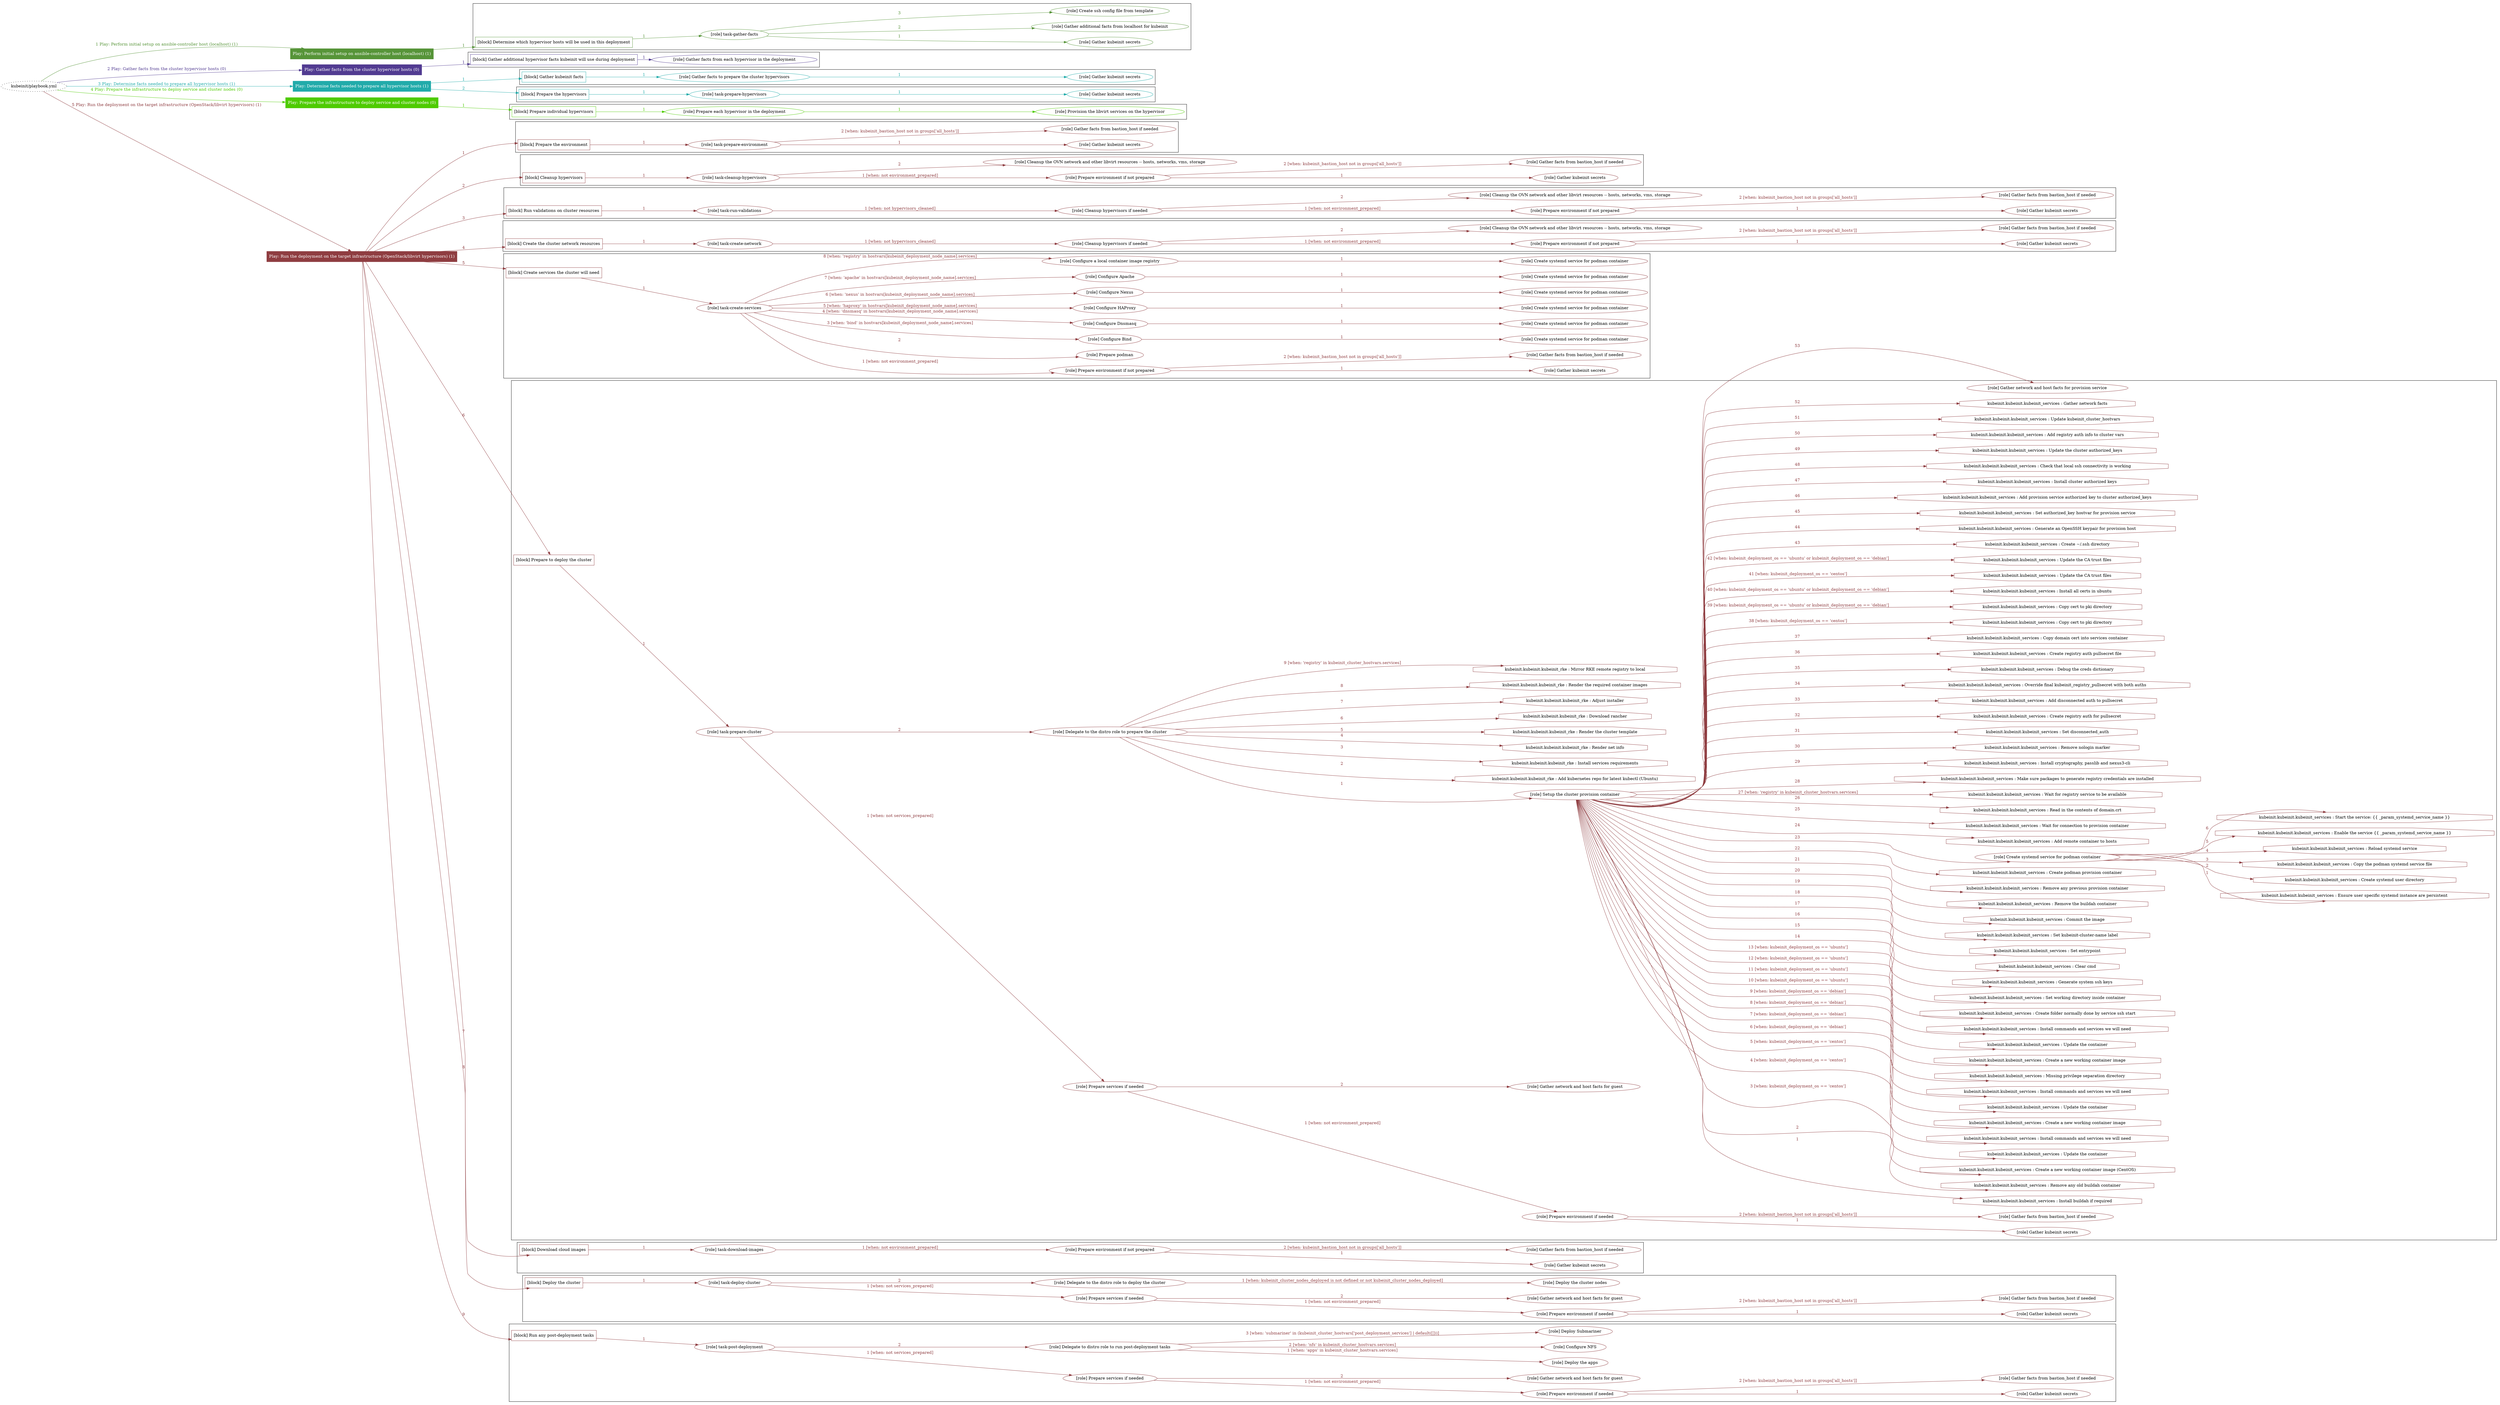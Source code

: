digraph {
	graph [concentrate=true ordering=in rankdir=LR ratio=fill]
	edge [esep=5 sep=10]
	"kubeinit/playbook.yml" [URL="/home/runner/work/kubeinit/kubeinit/kubeinit/playbook.yml" id=playbook_b4985ecf style=dotted]
	"kubeinit/playbook.yml" -> play_e65821b8 [label="1 Play: Perform initial setup on ansible-controller host (localhost) (1)" color="#569438" fontcolor="#569438" id=edge_play_e65821b8 labeltooltip="1 Play: Perform initial setup on ansible-controller host (localhost) (1)" tooltip="1 Play: Perform initial setup on ansible-controller host (localhost) (1)"]
	subgraph "Play: Perform initial setup on ansible-controller host (localhost) (1)" {
		play_e65821b8 [label="Play: Perform initial setup on ansible-controller host (localhost) (1)" URL="/home/runner/work/kubeinit/kubeinit/kubeinit/playbook.yml" color="#569438" fontcolor="#ffffff" id=play_e65821b8 shape=box style=filled tooltip=localhost]
		play_e65821b8 -> block_51e80488 [label=1 color="#569438" fontcolor="#569438" id=edge_block_51e80488 labeltooltip=1 tooltip=1]
		subgraph cluster_block_51e80488 {
			block_51e80488 [label="[block] Determine which hypervisor hosts will be used in this deployment" URL="/home/runner/work/kubeinit/kubeinit/kubeinit/playbook.yml" color="#569438" id=block_51e80488 labeltooltip="Determine which hypervisor hosts will be used in this deployment" shape=box tooltip="Determine which hypervisor hosts will be used in this deployment"]
			block_51e80488 -> role_48c37eb9 [label="1 " color="#569438" fontcolor="#569438" id=edge_role_48c37eb9 labeltooltip="1 " tooltip="1 "]
			subgraph "task-gather-facts" {
				role_48c37eb9 [label="[role] task-gather-facts" URL="/home/runner/work/kubeinit/kubeinit/kubeinit/playbook.yml" color="#569438" id=role_48c37eb9 tooltip="task-gather-facts"]
				role_48c37eb9 -> role_0fd59e32 [label="1 " color="#569438" fontcolor="#569438" id=edge_role_0fd59e32 labeltooltip="1 " tooltip="1 "]
				subgraph "Gather kubeinit secrets" {
					role_0fd59e32 [label="[role] Gather kubeinit secrets" URL="/home/runner/.ansible/collections/ansible_collections/kubeinit/kubeinit/roles/kubeinit_prepare/tasks/build_hypervisors_group.yml" color="#569438" id=role_0fd59e32 tooltip="Gather kubeinit secrets"]
				}
				role_48c37eb9 -> role_8a80d14b [label="2 " color="#569438" fontcolor="#569438" id=edge_role_8a80d14b labeltooltip="2 " tooltip="2 "]
				subgraph "Gather additional facts from localhost for kubeinit" {
					role_8a80d14b [label="[role] Gather additional facts from localhost for kubeinit" URL="/home/runner/.ansible/collections/ansible_collections/kubeinit/kubeinit/roles/kubeinit_prepare/tasks/build_hypervisors_group.yml" color="#569438" id=role_8a80d14b tooltip="Gather additional facts from localhost for kubeinit"]
				}
				role_48c37eb9 -> role_0052a228 [label="3 " color="#569438" fontcolor="#569438" id=edge_role_0052a228 labeltooltip="3 " tooltip="3 "]
				subgraph "Create ssh config file from template" {
					role_0052a228 [label="[role] Create ssh config file from template" URL="/home/runner/.ansible/collections/ansible_collections/kubeinit/kubeinit/roles/kubeinit_prepare/tasks/build_hypervisors_group.yml" color="#569438" id=role_0052a228 tooltip="Create ssh config file from template"]
				}
			}
		}
	}
	"kubeinit/playbook.yml" -> play_6f454cae [label="2 Play: Gather facts from the cluster hypervisor hosts (0)" color="#513b91" fontcolor="#513b91" id=edge_play_6f454cae labeltooltip="2 Play: Gather facts from the cluster hypervisor hosts (0)" tooltip="2 Play: Gather facts from the cluster hypervisor hosts (0)"]
	subgraph "Play: Gather facts from the cluster hypervisor hosts (0)" {
		play_6f454cae [label="Play: Gather facts from the cluster hypervisor hosts (0)" URL="/home/runner/work/kubeinit/kubeinit/kubeinit/playbook.yml" color="#513b91" fontcolor="#ffffff" id=play_6f454cae shape=box style=filled tooltip="Play: Gather facts from the cluster hypervisor hosts (0)"]
		play_6f454cae -> block_5f61b48a [label=1 color="#513b91" fontcolor="#513b91" id=edge_block_5f61b48a labeltooltip=1 tooltip=1]
		subgraph cluster_block_5f61b48a {
			block_5f61b48a [label="[block] Gather additional hypervisor facts kubeinit will use during deployment" URL="/home/runner/work/kubeinit/kubeinit/kubeinit/playbook.yml" color="#513b91" id=block_5f61b48a labeltooltip="Gather additional hypervisor facts kubeinit will use during deployment" shape=box tooltip="Gather additional hypervisor facts kubeinit will use during deployment"]
			block_5f61b48a -> role_94f6ab90 [label="1 " color="#513b91" fontcolor="#513b91" id=edge_role_94f6ab90 labeltooltip="1 " tooltip="1 "]
			subgraph "Gather facts from each hypervisor in the deployment" {
				role_94f6ab90 [label="[role] Gather facts from each hypervisor in the deployment" URL="/home/runner/work/kubeinit/kubeinit/kubeinit/playbook.yml" color="#513b91" id=role_94f6ab90 tooltip="Gather facts from each hypervisor in the deployment"]
			}
		}
	}
	"kubeinit/playbook.yml" -> play_bd28ad52 [label="3 Play: Determine facts needed to prepare all hypervisor hosts (1)" color="#21abaa" fontcolor="#21abaa" id=edge_play_bd28ad52 labeltooltip="3 Play: Determine facts needed to prepare all hypervisor hosts (1)" tooltip="3 Play: Determine facts needed to prepare all hypervisor hosts (1)"]
	subgraph "Play: Determine facts needed to prepare all hypervisor hosts (1)" {
		play_bd28ad52 [label="Play: Determine facts needed to prepare all hypervisor hosts (1)" URL="/home/runner/work/kubeinit/kubeinit/kubeinit/playbook.yml" color="#21abaa" fontcolor="#ffffff" id=play_bd28ad52 shape=box style=filled tooltip=localhost]
		play_bd28ad52 -> block_2e4c2bf9 [label=1 color="#21abaa" fontcolor="#21abaa" id=edge_block_2e4c2bf9 labeltooltip=1 tooltip=1]
		subgraph cluster_block_2e4c2bf9 {
			block_2e4c2bf9 [label="[block] Gather kubeinit facts" URL="/home/runner/work/kubeinit/kubeinit/kubeinit/playbook.yml" color="#21abaa" id=block_2e4c2bf9 labeltooltip="Gather kubeinit facts" shape=box tooltip="Gather kubeinit facts"]
			block_2e4c2bf9 -> role_90d6fbd9 [label="1 " color="#21abaa" fontcolor="#21abaa" id=edge_role_90d6fbd9 labeltooltip="1 " tooltip="1 "]
			subgraph "Gather facts to prepare the cluster hypervisors" {
				role_90d6fbd9 [label="[role] Gather facts to prepare the cluster hypervisors" URL="/home/runner/work/kubeinit/kubeinit/kubeinit/playbook.yml" color="#21abaa" id=role_90d6fbd9 tooltip="Gather facts to prepare the cluster hypervisors"]
				role_90d6fbd9 -> role_e2e34325 [label="1 " color="#21abaa" fontcolor="#21abaa" id=edge_role_e2e34325 labeltooltip="1 " tooltip="1 "]
				subgraph "Gather kubeinit secrets" {
					role_e2e34325 [label="[role] Gather kubeinit secrets" URL="/home/runner/.ansible/collections/ansible_collections/kubeinit/kubeinit/roles/kubeinit_prepare/tasks/gather_kubeinit_facts.yml" color="#21abaa" id=role_e2e34325 tooltip="Gather kubeinit secrets"]
				}
			}
		}
		play_bd28ad52 -> block_d3770467 [label=2 color="#21abaa" fontcolor="#21abaa" id=edge_block_d3770467 labeltooltip=2 tooltip=2]
		subgraph cluster_block_d3770467 {
			block_d3770467 [label="[block] Prepare the hypervisors" URL="/home/runner/work/kubeinit/kubeinit/kubeinit/playbook.yml" color="#21abaa" id=block_d3770467 labeltooltip="Prepare the hypervisors" shape=box tooltip="Prepare the hypervisors"]
			block_d3770467 -> role_5ba6380f [label="1 " color="#21abaa" fontcolor="#21abaa" id=edge_role_5ba6380f labeltooltip="1 " tooltip="1 "]
			subgraph "task-prepare-hypervisors" {
				role_5ba6380f [label="[role] task-prepare-hypervisors" URL="/home/runner/work/kubeinit/kubeinit/kubeinit/playbook.yml" color="#21abaa" id=role_5ba6380f tooltip="task-prepare-hypervisors"]
				role_5ba6380f -> role_39732dd7 [label="1 " color="#21abaa" fontcolor="#21abaa" id=edge_role_39732dd7 labeltooltip="1 " tooltip="1 "]
				subgraph "Gather kubeinit secrets" {
					role_39732dd7 [label="[role] Gather kubeinit secrets" URL="/home/runner/.ansible/collections/ansible_collections/kubeinit/kubeinit/roles/kubeinit_prepare/tasks/gather_kubeinit_facts.yml" color="#21abaa" id=role_39732dd7 tooltip="Gather kubeinit secrets"]
				}
			}
		}
	}
	"kubeinit/playbook.yml" -> play_189ae899 [label="4 Play: Prepare the infrastructure to deploy service and cluster nodes (0)" color="#4ecb01" fontcolor="#4ecb01" id=edge_play_189ae899 labeltooltip="4 Play: Prepare the infrastructure to deploy service and cluster nodes (0)" tooltip="4 Play: Prepare the infrastructure to deploy service and cluster nodes (0)"]
	subgraph "Play: Prepare the infrastructure to deploy service and cluster nodes (0)" {
		play_189ae899 [label="Play: Prepare the infrastructure to deploy service and cluster nodes (0)" URL="/home/runner/work/kubeinit/kubeinit/kubeinit/playbook.yml" color="#4ecb01" fontcolor="#ffffff" id=play_189ae899 shape=box style=filled tooltip="Play: Prepare the infrastructure to deploy service and cluster nodes (0)"]
		play_189ae899 -> block_05d7a0a7 [label=1 color="#4ecb01" fontcolor="#4ecb01" id=edge_block_05d7a0a7 labeltooltip=1 tooltip=1]
		subgraph cluster_block_05d7a0a7 {
			block_05d7a0a7 [label="[block] Prepare individual hypervisors" URL="/home/runner/work/kubeinit/kubeinit/kubeinit/playbook.yml" color="#4ecb01" id=block_05d7a0a7 labeltooltip="Prepare individual hypervisors" shape=box tooltip="Prepare individual hypervisors"]
			block_05d7a0a7 -> role_4b5bc5e0 [label="1 " color="#4ecb01" fontcolor="#4ecb01" id=edge_role_4b5bc5e0 labeltooltip="1 " tooltip="1 "]
			subgraph "Prepare each hypervisor in the deployment" {
				role_4b5bc5e0 [label="[role] Prepare each hypervisor in the deployment" URL="/home/runner/work/kubeinit/kubeinit/kubeinit/playbook.yml" color="#4ecb01" id=role_4b5bc5e0 tooltip="Prepare each hypervisor in the deployment"]
				role_4b5bc5e0 -> role_6a6c5c34 [label="1 " color="#4ecb01" fontcolor="#4ecb01" id=edge_role_6a6c5c34 labeltooltip="1 " tooltip="1 "]
				subgraph "Provision the libvirt services on the hypervisor" {
					role_6a6c5c34 [label="[role] Provision the libvirt services on the hypervisor" URL="/home/runner/.ansible/collections/ansible_collections/kubeinit/kubeinit/roles/kubeinit_prepare/tasks/prepare_hypervisor.yml" color="#4ecb01" id=role_6a6c5c34 tooltip="Provision the libvirt services on the hypervisor"]
				}
			}
		}
	}
	"kubeinit/playbook.yml" -> play_bd975778 [label="5 Play: Run the deployment on the target infrastructure (OpenStack/libvirt hypervisors) (1)" color="#8f3d41" fontcolor="#8f3d41" id=edge_play_bd975778 labeltooltip="5 Play: Run the deployment on the target infrastructure (OpenStack/libvirt hypervisors) (1)" tooltip="5 Play: Run the deployment on the target infrastructure (OpenStack/libvirt hypervisors) (1)"]
	subgraph "Play: Run the deployment on the target infrastructure (OpenStack/libvirt hypervisors) (1)" {
		play_bd975778 [label="Play: Run the deployment on the target infrastructure (OpenStack/libvirt hypervisors) (1)" URL="/home/runner/work/kubeinit/kubeinit/kubeinit/playbook.yml" color="#8f3d41" fontcolor="#ffffff" id=play_bd975778 shape=box style=filled tooltip=localhost]
		play_bd975778 -> block_776191d2 [label=1 color="#8f3d41" fontcolor="#8f3d41" id=edge_block_776191d2 labeltooltip=1 tooltip=1]
		subgraph cluster_block_776191d2 {
			block_776191d2 [label="[block] Prepare the environment" URL="/home/runner/work/kubeinit/kubeinit/kubeinit/playbook.yml" color="#8f3d41" id=block_776191d2 labeltooltip="Prepare the environment" shape=box tooltip="Prepare the environment"]
			block_776191d2 -> role_f5488c84 [label="1 " color="#8f3d41" fontcolor="#8f3d41" id=edge_role_f5488c84 labeltooltip="1 " tooltip="1 "]
			subgraph "task-prepare-environment" {
				role_f5488c84 [label="[role] task-prepare-environment" URL="/home/runner/work/kubeinit/kubeinit/kubeinit/playbook.yml" color="#8f3d41" id=role_f5488c84 tooltip="task-prepare-environment"]
				role_f5488c84 -> role_0c602841 [label="1 " color="#8f3d41" fontcolor="#8f3d41" id=edge_role_0c602841 labeltooltip="1 " tooltip="1 "]
				subgraph "Gather kubeinit secrets" {
					role_0c602841 [label="[role] Gather kubeinit secrets" URL="/home/runner/.ansible/collections/ansible_collections/kubeinit/kubeinit/roles/kubeinit_prepare/tasks/gather_kubeinit_facts.yml" color="#8f3d41" id=role_0c602841 tooltip="Gather kubeinit secrets"]
				}
				role_f5488c84 -> role_00e6bff7 [label="2 [when: kubeinit_bastion_host not in groups['all_hosts']]" color="#8f3d41" fontcolor="#8f3d41" id=edge_role_00e6bff7 labeltooltip="2 [when: kubeinit_bastion_host not in groups['all_hosts']]" tooltip="2 [when: kubeinit_bastion_host not in groups['all_hosts']]"]
				subgraph "Gather facts from bastion_host if needed" {
					role_00e6bff7 [label="[role] Gather facts from bastion_host if needed" URL="/home/runner/.ansible/collections/ansible_collections/kubeinit/kubeinit/roles/kubeinit_prepare/tasks/main.yml" color="#8f3d41" id=role_00e6bff7 tooltip="Gather facts from bastion_host if needed"]
				}
			}
		}
		play_bd975778 -> block_e8c7d7a0 [label=2 color="#8f3d41" fontcolor="#8f3d41" id=edge_block_e8c7d7a0 labeltooltip=2 tooltip=2]
		subgraph cluster_block_e8c7d7a0 {
			block_e8c7d7a0 [label="[block] Cleanup hypervisors" URL="/home/runner/work/kubeinit/kubeinit/kubeinit/playbook.yml" color="#8f3d41" id=block_e8c7d7a0 labeltooltip="Cleanup hypervisors" shape=box tooltip="Cleanup hypervisors"]
			block_e8c7d7a0 -> role_9555f338 [label="1 " color="#8f3d41" fontcolor="#8f3d41" id=edge_role_9555f338 labeltooltip="1 " tooltip="1 "]
			subgraph "task-cleanup-hypervisors" {
				role_9555f338 [label="[role] task-cleanup-hypervisors" URL="/home/runner/work/kubeinit/kubeinit/kubeinit/playbook.yml" color="#8f3d41" id=role_9555f338 tooltip="task-cleanup-hypervisors"]
				role_9555f338 -> role_cf32d1aa [label="1 [when: not environment_prepared]" color="#8f3d41" fontcolor="#8f3d41" id=edge_role_cf32d1aa labeltooltip="1 [when: not environment_prepared]" tooltip="1 [when: not environment_prepared]"]
				subgraph "Prepare environment if not prepared" {
					role_cf32d1aa [label="[role] Prepare environment if not prepared" URL="/home/runner/.ansible/collections/ansible_collections/kubeinit/kubeinit/roles/kubeinit_libvirt/tasks/cleanup_hypervisors.yml" color="#8f3d41" id=role_cf32d1aa tooltip="Prepare environment if not prepared"]
					role_cf32d1aa -> role_459624bf [label="1 " color="#8f3d41" fontcolor="#8f3d41" id=edge_role_459624bf labeltooltip="1 " tooltip="1 "]
					subgraph "Gather kubeinit secrets" {
						role_459624bf [label="[role] Gather kubeinit secrets" URL="/home/runner/.ansible/collections/ansible_collections/kubeinit/kubeinit/roles/kubeinit_prepare/tasks/gather_kubeinit_facts.yml" color="#8f3d41" id=role_459624bf tooltip="Gather kubeinit secrets"]
					}
					role_cf32d1aa -> role_a0982b32 [label="2 [when: kubeinit_bastion_host not in groups['all_hosts']]" color="#8f3d41" fontcolor="#8f3d41" id=edge_role_a0982b32 labeltooltip="2 [when: kubeinit_bastion_host not in groups['all_hosts']]" tooltip="2 [when: kubeinit_bastion_host not in groups['all_hosts']]"]
					subgraph "Gather facts from bastion_host if needed" {
						role_a0982b32 [label="[role] Gather facts from bastion_host if needed" URL="/home/runner/.ansible/collections/ansible_collections/kubeinit/kubeinit/roles/kubeinit_prepare/tasks/main.yml" color="#8f3d41" id=role_a0982b32 tooltip="Gather facts from bastion_host if needed"]
					}
				}
				role_9555f338 -> role_d1882c58 [label="2 " color="#8f3d41" fontcolor="#8f3d41" id=edge_role_d1882c58 labeltooltip="2 " tooltip="2 "]
				subgraph "Cleanup the OVN network and other libvirt resources -- hosts, networks, vms, storage" {
					role_d1882c58 [label="[role] Cleanup the OVN network and other libvirt resources -- hosts, networks, vms, storage" URL="/home/runner/.ansible/collections/ansible_collections/kubeinit/kubeinit/roles/kubeinit_libvirt/tasks/cleanup_hypervisors.yml" color="#8f3d41" id=role_d1882c58 tooltip="Cleanup the OVN network and other libvirt resources -- hosts, networks, vms, storage"]
				}
			}
		}
		play_bd975778 -> block_d3afbc05 [label=3 color="#8f3d41" fontcolor="#8f3d41" id=edge_block_d3afbc05 labeltooltip=3 tooltip=3]
		subgraph cluster_block_d3afbc05 {
			block_d3afbc05 [label="[block] Run validations on cluster resources" URL="/home/runner/work/kubeinit/kubeinit/kubeinit/playbook.yml" color="#8f3d41" id=block_d3afbc05 labeltooltip="Run validations on cluster resources" shape=box tooltip="Run validations on cluster resources"]
			block_d3afbc05 -> role_caa4b141 [label="1 " color="#8f3d41" fontcolor="#8f3d41" id=edge_role_caa4b141 labeltooltip="1 " tooltip="1 "]
			subgraph "task-run-validations" {
				role_caa4b141 [label="[role] task-run-validations" URL="/home/runner/work/kubeinit/kubeinit/kubeinit/playbook.yml" color="#8f3d41" id=role_caa4b141 tooltip="task-run-validations"]
				role_caa4b141 -> role_a417445a [label="1 [when: not hypervisors_cleaned]" color="#8f3d41" fontcolor="#8f3d41" id=edge_role_a417445a labeltooltip="1 [when: not hypervisors_cleaned]" tooltip="1 [when: not hypervisors_cleaned]"]
				subgraph "Cleanup hypervisors if needed" {
					role_a417445a [label="[role] Cleanup hypervisors if needed" URL="/home/runner/.ansible/collections/ansible_collections/kubeinit/kubeinit/roles/kubeinit_validations/tasks/main.yml" color="#8f3d41" id=role_a417445a tooltip="Cleanup hypervisors if needed"]
					role_a417445a -> role_f3c3e69d [label="1 [when: not environment_prepared]" color="#8f3d41" fontcolor="#8f3d41" id=edge_role_f3c3e69d labeltooltip="1 [when: not environment_prepared]" tooltip="1 [when: not environment_prepared]"]
					subgraph "Prepare environment if not prepared" {
						role_f3c3e69d [label="[role] Prepare environment if not prepared" URL="/home/runner/.ansible/collections/ansible_collections/kubeinit/kubeinit/roles/kubeinit_libvirt/tasks/cleanup_hypervisors.yml" color="#8f3d41" id=role_f3c3e69d tooltip="Prepare environment if not prepared"]
						role_f3c3e69d -> role_d7b17d49 [label="1 " color="#8f3d41" fontcolor="#8f3d41" id=edge_role_d7b17d49 labeltooltip="1 " tooltip="1 "]
						subgraph "Gather kubeinit secrets" {
							role_d7b17d49 [label="[role] Gather kubeinit secrets" URL="/home/runner/.ansible/collections/ansible_collections/kubeinit/kubeinit/roles/kubeinit_prepare/tasks/gather_kubeinit_facts.yml" color="#8f3d41" id=role_d7b17d49 tooltip="Gather kubeinit secrets"]
						}
						role_f3c3e69d -> role_f4555787 [label="2 [when: kubeinit_bastion_host not in groups['all_hosts']]" color="#8f3d41" fontcolor="#8f3d41" id=edge_role_f4555787 labeltooltip="2 [when: kubeinit_bastion_host not in groups['all_hosts']]" tooltip="2 [when: kubeinit_bastion_host not in groups['all_hosts']]"]
						subgraph "Gather facts from bastion_host if needed" {
							role_f4555787 [label="[role] Gather facts from bastion_host if needed" URL="/home/runner/.ansible/collections/ansible_collections/kubeinit/kubeinit/roles/kubeinit_prepare/tasks/main.yml" color="#8f3d41" id=role_f4555787 tooltip="Gather facts from bastion_host if needed"]
						}
					}
					role_a417445a -> role_ec84b7f7 [label="2 " color="#8f3d41" fontcolor="#8f3d41" id=edge_role_ec84b7f7 labeltooltip="2 " tooltip="2 "]
					subgraph "Cleanup the OVN network and other libvirt resources -- hosts, networks, vms, storage" {
						role_ec84b7f7 [label="[role] Cleanup the OVN network and other libvirt resources -- hosts, networks, vms, storage" URL="/home/runner/.ansible/collections/ansible_collections/kubeinit/kubeinit/roles/kubeinit_libvirt/tasks/cleanup_hypervisors.yml" color="#8f3d41" id=role_ec84b7f7 tooltip="Cleanup the OVN network and other libvirt resources -- hosts, networks, vms, storage"]
					}
				}
			}
		}
		play_bd975778 -> block_89e026a8 [label=4 color="#8f3d41" fontcolor="#8f3d41" id=edge_block_89e026a8 labeltooltip=4 tooltip=4]
		subgraph cluster_block_89e026a8 {
			block_89e026a8 [label="[block] Create the cluster network resources" URL="/home/runner/work/kubeinit/kubeinit/kubeinit/playbook.yml" color="#8f3d41" id=block_89e026a8 labeltooltip="Create the cluster network resources" shape=box tooltip="Create the cluster network resources"]
			block_89e026a8 -> role_1ece3ec1 [label="1 " color="#8f3d41" fontcolor="#8f3d41" id=edge_role_1ece3ec1 labeltooltip="1 " tooltip="1 "]
			subgraph "task-create-network" {
				role_1ece3ec1 [label="[role] task-create-network" URL="/home/runner/work/kubeinit/kubeinit/kubeinit/playbook.yml" color="#8f3d41" id=role_1ece3ec1 tooltip="task-create-network"]
				role_1ece3ec1 -> role_22389f2e [label="1 [when: not hypervisors_cleaned]" color="#8f3d41" fontcolor="#8f3d41" id=edge_role_22389f2e labeltooltip="1 [when: not hypervisors_cleaned]" tooltip="1 [when: not hypervisors_cleaned]"]
				subgraph "Cleanup hypervisors if needed" {
					role_22389f2e [label="[role] Cleanup hypervisors if needed" URL="/home/runner/.ansible/collections/ansible_collections/kubeinit/kubeinit/roles/kubeinit_libvirt/tasks/create_network.yml" color="#8f3d41" id=role_22389f2e tooltip="Cleanup hypervisors if needed"]
					role_22389f2e -> role_89f04407 [label="1 [when: not environment_prepared]" color="#8f3d41" fontcolor="#8f3d41" id=edge_role_89f04407 labeltooltip="1 [when: not environment_prepared]" tooltip="1 [when: not environment_prepared]"]
					subgraph "Prepare environment if not prepared" {
						role_89f04407 [label="[role] Prepare environment if not prepared" URL="/home/runner/.ansible/collections/ansible_collections/kubeinit/kubeinit/roles/kubeinit_libvirt/tasks/cleanup_hypervisors.yml" color="#8f3d41" id=role_89f04407 tooltip="Prepare environment if not prepared"]
						role_89f04407 -> role_607dc266 [label="1 " color="#8f3d41" fontcolor="#8f3d41" id=edge_role_607dc266 labeltooltip="1 " tooltip="1 "]
						subgraph "Gather kubeinit secrets" {
							role_607dc266 [label="[role] Gather kubeinit secrets" URL="/home/runner/.ansible/collections/ansible_collections/kubeinit/kubeinit/roles/kubeinit_prepare/tasks/gather_kubeinit_facts.yml" color="#8f3d41" id=role_607dc266 tooltip="Gather kubeinit secrets"]
						}
						role_89f04407 -> role_7c9fa405 [label="2 [when: kubeinit_bastion_host not in groups['all_hosts']]" color="#8f3d41" fontcolor="#8f3d41" id=edge_role_7c9fa405 labeltooltip="2 [when: kubeinit_bastion_host not in groups['all_hosts']]" tooltip="2 [when: kubeinit_bastion_host not in groups['all_hosts']]"]
						subgraph "Gather facts from bastion_host if needed" {
							role_7c9fa405 [label="[role] Gather facts from bastion_host if needed" URL="/home/runner/.ansible/collections/ansible_collections/kubeinit/kubeinit/roles/kubeinit_prepare/tasks/main.yml" color="#8f3d41" id=role_7c9fa405 tooltip="Gather facts from bastion_host if needed"]
						}
					}
					role_22389f2e -> role_4aaeef1b [label="2 " color="#8f3d41" fontcolor="#8f3d41" id=edge_role_4aaeef1b labeltooltip="2 " tooltip="2 "]
					subgraph "Cleanup the OVN network and other libvirt resources -- hosts, networks, vms, storage" {
						role_4aaeef1b [label="[role] Cleanup the OVN network and other libvirt resources -- hosts, networks, vms, storage" URL="/home/runner/.ansible/collections/ansible_collections/kubeinit/kubeinit/roles/kubeinit_libvirt/tasks/cleanup_hypervisors.yml" color="#8f3d41" id=role_4aaeef1b tooltip="Cleanup the OVN network and other libvirt resources -- hosts, networks, vms, storage"]
					}
				}
			}
		}
		play_bd975778 -> block_6333f1c6 [label=5 color="#8f3d41" fontcolor="#8f3d41" id=edge_block_6333f1c6 labeltooltip=5 tooltip=5]
		subgraph cluster_block_6333f1c6 {
			block_6333f1c6 [label="[block] Create services the cluster will need" URL="/home/runner/work/kubeinit/kubeinit/kubeinit/playbook.yml" color="#8f3d41" id=block_6333f1c6 labeltooltip="Create services the cluster will need" shape=box tooltip="Create services the cluster will need"]
			block_6333f1c6 -> role_93c1ca1d [label="1 " color="#8f3d41" fontcolor="#8f3d41" id=edge_role_93c1ca1d labeltooltip="1 " tooltip="1 "]
			subgraph "task-create-services" {
				role_93c1ca1d [label="[role] task-create-services" URL="/home/runner/work/kubeinit/kubeinit/kubeinit/playbook.yml" color="#8f3d41" id=role_93c1ca1d tooltip="task-create-services"]
				role_93c1ca1d -> role_ecbd08d6 [label="1 [when: not environment_prepared]" color="#8f3d41" fontcolor="#8f3d41" id=edge_role_ecbd08d6 labeltooltip="1 [when: not environment_prepared]" tooltip="1 [when: not environment_prepared]"]
				subgraph "Prepare environment if not prepared" {
					role_ecbd08d6 [label="[role] Prepare environment if not prepared" URL="/home/runner/.ansible/collections/ansible_collections/kubeinit/kubeinit/roles/kubeinit_services/tasks/main.yml" color="#8f3d41" id=role_ecbd08d6 tooltip="Prepare environment if not prepared"]
					role_ecbd08d6 -> role_98135d76 [label="1 " color="#8f3d41" fontcolor="#8f3d41" id=edge_role_98135d76 labeltooltip="1 " tooltip="1 "]
					subgraph "Gather kubeinit secrets" {
						role_98135d76 [label="[role] Gather kubeinit secrets" URL="/home/runner/.ansible/collections/ansible_collections/kubeinit/kubeinit/roles/kubeinit_prepare/tasks/gather_kubeinit_facts.yml" color="#8f3d41" id=role_98135d76 tooltip="Gather kubeinit secrets"]
					}
					role_ecbd08d6 -> role_1458d2d1 [label="2 [when: kubeinit_bastion_host not in groups['all_hosts']]" color="#8f3d41" fontcolor="#8f3d41" id=edge_role_1458d2d1 labeltooltip="2 [when: kubeinit_bastion_host not in groups['all_hosts']]" tooltip="2 [when: kubeinit_bastion_host not in groups['all_hosts']]"]
					subgraph "Gather facts from bastion_host if needed" {
						role_1458d2d1 [label="[role] Gather facts from bastion_host if needed" URL="/home/runner/.ansible/collections/ansible_collections/kubeinit/kubeinit/roles/kubeinit_prepare/tasks/main.yml" color="#8f3d41" id=role_1458d2d1 tooltip="Gather facts from bastion_host if needed"]
					}
				}
				role_93c1ca1d -> role_c14ac303 [label="2 " color="#8f3d41" fontcolor="#8f3d41" id=edge_role_c14ac303 labeltooltip="2 " tooltip="2 "]
				subgraph "Prepare podman" {
					role_c14ac303 [label="[role] Prepare podman" URL="/home/runner/.ansible/collections/ansible_collections/kubeinit/kubeinit/roles/kubeinit_services/tasks/00_create_service_pod.yml" color="#8f3d41" id=role_c14ac303 tooltip="Prepare podman"]
				}
				role_93c1ca1d -> role_55f20f09 [label="3 [when: 'bind' in hostvars[kubeinit_deployment_node_name].services]" color="#8f3d41" fontcolor="#8f3d41" id=edge_role_55f20f09 labeltooltip="3 [when: 'bind' in hostvars[kubeinit_deployment_node_name].services]" tooltip="3 [when: 'bind' in hostvars[kubeinit_deployment_node_name].services]"]
				subgraph "Configure Bind" {
					role_55f20f09 [label="[role] Configure Bind" URL="/home/runner/.ansible/collections/ansible_collections/kubeinit/kubeinit/roles/kubeinit_services/tasks/start_services_containers.yml" color="#8f3d41" id=role_55f20f09 tooltip="Configure Bind"]
					role_55f20f09 -> role_d12c7dba [label="1 " color="#8f3d41" fontcolor="#8f3d41" id=edge_role_d12c7dba labeltooltip="1 " tooltip="1 "]
					subgraph "Create systemd service for podman container" {
						role_d12c7dba [label="[role] Create systemd service for podman container" URL="/home/runner/.ansible/collections/ansible_collections/kubeinit/kubeinit/roles/kubeinit_bind/tasks/main.yml" color="#8f3d41" id=role_d12c7dba tooltip="Create systemd service for podman container"]
					}
				}
				role_93c1ca1d -> role_66c82e2c [label="4 [when: 'dnsmasq' in hostvars[kubeinit_deployment_node_name].services]" color="#8f3d41" fontcolor="#8f3d41" id=edge_role_66c82e2c labeltooltip="4 [when: 'dnsmasq' in hostvars[kubeinit_deployment_node_name].services]" tooltip="4 [when: 'dnsmasq' in hostvars[kubeinit_deployment_node_name].services]"]
				subgraph "Configure Dnsmasq" {
					role_66c82e2c [label="[role] Configure Dnsmasq" URL="/home/runner/.ansible/collections/ansible_collections/kubeinit/kubeinit/roles/kubeinit_services/tasks/start_services_containers.yml" color="#8f3d41" id=role_66c82e2c tooltip="Configure Dnsmasq"]
					role_66c82e2c -> role_60d4e413 [label="1 " color="#8f3d41" fontcolor="#8f3d41" id=edge_role_60d4e413 labeltooltip="1 " tooltip="1 "]
					subgraph "Create systemd service for podman container" {
						role_60d4e413 [label="[role] Create systemd service for podman container" URL="/home/runner/.ansible/collections/ansible_collections/kubeinit/kubeinit/roles/kubeinit_dnsmasq/tasks/main.yml" color="#8f3d41" id=role_60d4e413 tooltip="Create systemd service for podman container"]
					}
				}
				role_93c1ca1d -> role_e0515ce5 [label="5 [when: 'haproxy' in hostvars[kubeinit_deployment_node_name].services]" color="#8f3d41" fontcolor="#8f3d41" id=edge_role_e0515ce5 labeltooltip="5 [when: 'haproxy' in hostvars[kubeinit_deployment_node_name].services]" tooltip="5 [when: 'haproxy' in hostvars[kubeinit_deployment_node_name].services]"]
				subgraph "Configure HAProxy" {
					role_e0515ce5 [label="[role] Configure HAProxy" URL="/home/runner/.ansible/collections/ansible_collections/kubeinit/kubeinit/roles/kubeinit_services/tasks/start_services_containers.yml" color="#8f3d41" id=role_e0515ce5 tooltip="Configure HAProxy"]
					role_e0515ce5 -> role_cce31728 [label="1 " color="#8f3d41" fontcolor="#8f3d41" id=edge_role_cce31728 labeltooltip="1 " tooltip="1 "]
					subgraph "Create systemd service for podman container" {
						role_cce31728 [label="[role] Create systemd service for podman container" URL="/home/runner/.ansible/collections/ansible_collections/kubeinit/kubeinit/roles/kubeinit_haproxy/tasks/main.yml" color="#8f3d41" id=role_cce31728 tooltip="Create systemd service for podman container"]
					}
				}
				role_93c1ca1d -> role_50845ac8 [label="6 [when: 'nexus' in hostvars[kubeinit_deployment_node_name].services]" color="#8f3d41" fontcolor="#8f3d41" id=edge_role_50845ac8 labeltooltip="6 [when: 'nexus' in hostvars[kubeinit_deployment_node_name].services]" tooltip="6 [when: 'nexus' in hostvars[kubeinit_deployment_node_name].services]"]
				subgraph "Configure Nexus" {
					role_50845ac8 [label="[role] Configure Nexus" URL="/home/runner/.ansible/collections/ansible_collections/kubeinit/kubeinit/roles/kubeinit_services/tasks/start_services_containers.yml" color="#8f3d41" id=role_50845ac8 tooltip="Configure Nexus"]
					role_50845ac8 -> role_25281331 [label="1 " color="#8f3d41" fontcolor="#8f3d41" id=edge_role_25281331 labeltooltip="1 " tooltip="1 "]
					subgraph "Create systemd service for podman container" {
						role_25281331 [label="[role] Create systemd service for podman container" URL="/home/runner/.ansible/collections/ansible_collections/kubeinit/kubeinit/roles/kubeinit_nexus/tasks/main.yml" color="#8f3d41" id=role_25281331 tooltip="Create systemd service for podman container"]
					}
				}
				role_93c1ca1d -> role_7f09b548 [label="7 [when: 'apache' in hostvars[kubeinit_deployment_node_name].services]" color="#8f3d41" fontcolor="#8f3d41" id=edge_role_7f09b548 labeltooltip="7 [when: 'apache' in hostvars[kubeinit_deployment_node_name].services]" tooltip="7 [when: 'apache' in hostvars[kubeinit_deployment_node_name].services]"]
				subgraph "Configure Apache" {
					role_7f09b548 [label="[role] Configure Apache" URL="/home/runner/.ansible/collections/ansible_collections/kubeinit/kubeinit/roles/kubeinit_services/tasks/start_services_containers.yml" color="#8f3d41" id=role_7f09b548 tooltip="Configure Apache"]
					role_7f09b548 -> role_5e5fffdb [label="1 " color="#8f3d41" fontcolor="#8f3d41" id=edge_role_5e5fffdb labeltooltip="1 " tooltip="1 "]
					subgraph "Create systemd service for podman container" {
						role_5e5fffdb [label="[role] Create systemd service for podman container" URL="/home/runner/.ansible/collections/ansible_collections/kubeinit/kubeinit/roles/kubeinit_apache/tasks/main.yml" color="#8f3d41" id=role_5e5fffdb tooltip="Create systemd service for podman container"]
					}
				}
				role_93c1ca1d -> role_1a5d2a3c [label="8 [when: 'registry' in hostvars[kubeinit_deployment_node_name].services]" color="#8f3d41" fontcolor="#8f3d41" id=edge_role_1a5d2a3c labeltooltip="8 [when: 'registry' in hostvars[kubeinit_deployment_node_name].services]" tooltip="8 [when: 'registry' in hostvars[kubeinit_deployment_node_name].services]"]
				subgraph "Configure a local container image registry" {
					role_1a5d2a3c [label="[role] Configure a local container image registry" URL="/home/runner/.ansible/collections/ansible_collections/kubeinit/kubeinit/roles/kubeinit_services/tasks/start_services_containers.yml" color="#8f3d41" id=role_1a5d2a3c tooltip="Configure a local container image registry"]
					role_1a5d2a3c -> role_dbb2800f [label="1 " color="#8f3d41" fontcolor="#8f3d41" id=edge_role_dbb2800f labeltooltip="1 " tooltip="1 "]
					subgraph "Create systemd service for podman container" {
						role_dbb2800f [label="[role] Create systemd service for podman container" URL="/home/runner/.ansible/collections/ansible_collections/kubeinit/kubeinit/roles/kubeinit_registry/tasks/main.yml" color="#8f3d41" id=role_dbb2800f tooltip="Create systemd service for podman container"]
					}
				}
			}
		}
		play_bd975778 -> block_9b4e9550 [label=6 color="#8f3d41" fontcolor="#8f3d41" id=edge_block_9b4e9550 labeltooltip=6 tooltip=6]
		subgraph cluster_block_9b4e9550 {
			block_9b4e9550 [label="[block] Prepare to deploy the cluster" URL="/home/runner/work/kubeinit/kubeinit/kubeinit/playbook.yml" color="#8f3d41" id=block_9b4e9550 labeltooltip="Prepare to deploy the cluster" shape=box tooltip="Prepare to deploy the cluster"]
			block_9b4e9550 -> role_e668c6d3 [label="1 " color="#8f3d41" fontcolor="#8f3d41" id=edge_role_e668c6d3 labeltooltip="1 " tooltip="1 "]
			subgraph "task-prepare-cluster" {
				role_e668c6d3 [label="[role] task-prepare-cluster" URL="/home/runner/work/kubeinit/kubeinit/kubeinit/playbook.yml" color="#8f3d41" id=role_e668c6d3 tooltip="task-prepare-cluster"]
				role_e668c6d3 -> role_1f791cf0 [label="1 [when: not services_prepared]" color="#8f3d41" fontcolor="#8f3d41" id=edge_role_1f791cf0 labeltooltip="1 [when: not services_prepared]" tooltip="1 [when: not services_prepared]"]
				subgraph "Prepare services if needed" {
					role_1f791cf0 [label="[role] Prepare services if needed" URL="/home/runner/.ansible/collections/ansible_collections/kubeinit/kubeinit/roles/kubeinit_prepare/tasks/prepare_cluster.yml" color="#8f3d41" id=role_1f791cf0 tooltip="Prepare services if needed"]
					role_1f791cf0 -> role_6c0b4284 [label="1 [when: not environment_prepared]" color="#8f3d41" fontcolor="#8f3d41" id=edge_role_6c0b4284 labeltooltip="1 [when: not environment_prepared]" tooltip="1 [when: not environment_prepared]"]
					subgraph "Prepare environment if needed" {
						role_6c0b4284 [label="[role] Prepare environment if needed" URL="/home/runner/.ansible/collections/ansible_collections/kubeinit/kubeinit/roles/kubeinit_services/tasks/prepare_services.yml" color="#8f3d41" id=role_6c0b4284 tooltip="Prepare environment if needed"]
						role_6c0b4284 -> role_53a6a60e [label="1 " color="#8f3d41" fontcolor="#8f3d41" id=edge_role_53a6a60e labeltooltip="1 " tooltip="1 "]
						subgraph "Gather kubeinit secrets" {
							role_53a6a60e [label="[role] Gather kubeinit secrets" URL="/home/runner/.ansible/collections/ansible_collections/kubeinit/kubeinit/roles/kubeinit_prepare/tasks/gather_kubeinit_facts.yml" color="#8f3d41" id=role_53a6a60e tooltip="Gather kubeinit secrets"]
						}
						role_6c0b4284 -> role_704da8b5 [label="2 [when: kubeinit_bastion_host not in groups['all_hosts']]" color="#8f3d41" fontcolor="#8f3d41" id=edge_role_704da8b5 labeltooltip="2 [when: kubeinit_bastion_host not in groups['all_hosts']]" tooltip="2 [when: kubeinit_bastion_host not in groups['all_hosts']]"]
						subgraph "Gather facts from bastion_host if needed" {
							role_704da8b5 [label="[role] Gather facts from bastion_host if needed" URL="/home/runner/.ansible/collections/ansible_collections/kubeinit/kubeinit/roles/kubeinit_prepare/tasks/main.yml" color="#8f3d41" id=role_704da8b5 tooltip="Gather facts from bastion_host if needed"]
						}
					}
					role_1f791cf0 -> role_94347e95 [label="2 " color="#8f3d41" fontcolor="#8f3d41" id=edge_role_94347e95 labeltooltip="2 " tooltip="2 "]
					subgraph "Gather network and host facts for guest" {
						role_94347e95 [label="[role] Gather network and host facts for guest" URL="/home/runner/.ansible/collections/ansible_collections/kubeinit/kubeinit/roles/kubeinit_services/tasks/prepare_services.yml" color="#8f3d41" id=role_94347e95 tooltip="Gather network and host facts for guest"]
					}
				}
				role_e668c6d3 -> role_569342e2 [label="2 " color="#8f3d41" fontcolor="#8f3d41" id=edge_role_569342e2 labeltooltip="2 " tooltip="2 "]
				subgraph "Delegate to the distro role to prepare the cluster" {
					role_569342e2 [label="[role] Delegate to the distro role to prepare the cluster" URL="/home/runner/.ansible/collections/ansible_collections/kubeinit/kubeinit/roles/kubeinit_prepare/tasks/prepare_cluster.yml" color="#8f3d41" id=role_569342e2 tooltip="Delegate to the distro role to prepare the cluster"]
					role_569342e2 -> role_ac1f5ca2 [label="1 " color="#8f3d41" fontcolor="#8f3d41" id=edge_role_ac1f5ca2 labeltooltip="1 " tooltip="1 "]
					subgraph "Setup the cluster provision container" {
						role_ac1f5ca2 [label="[role] Setup the cluster provision container" URL="/home/runner/.ansible/collections/ansible_collections/kubeinit/kubeinit/roles/kubeinit_rke/tasks/prepare_cluster.yml" color="#8f3d41" id=role_ac1f5ca2 tooltip="Setup the cluster provision container"]
						task_e7aeeea3 [label="kubeinit.kubeinit.kubeinit_services : Install buildah if required" URL="/home/runner/.ansible/collections/ansible_collections/kubeinit/kubeinit/roles/kubeinit_services/tasks/create_provision_container.yml" color="#8f3d41" id=task_e7aeeea3 shape=octagon tooltip="kubeinit.kubeinit.kubeinit_services : Install buildah if required"]
						role_ac1f5ca2 -> task_e7aeeea3 [label="1 " color="#8f3d41" fontcolor="#8f3d41" id=edge_task_e7aeeea3 labeltooltip="1 " tooltip="1 "]
						task_69418f3a [label="kubeinit.kubeinit.kubeinit_services : Remove any old buildah container" URL="/home/runner/.ansible/collections/ansible_collections/kubeinit/kubeinit/roles/kubeinit_services/tasks/create_provision_container.yml" color="#8f3d41" id=task_69418f3a shape=octagon tooltip="kubeinit.kubeinit.kubeinit_services : Remove any old buildah container"]
						role_ac1f5ca2 -> task_69418f3a [label="2 " color="#8f3d41" fontcolor="#8f3d41" id=edge_task_69418f3a labeltooltip="2 " tooltip="2 "]
						task_845fdcc2 [label="kubeinit.kubeinit.kubeinit_services : Create a new working container image (CentOS)" URL="/home/runner/.ansible/collections/ansible_collections/kubeinit/kubeinit/roles/kubeinit_services/tasks/create_provision_container.yml" color="#8f3d41" id=task_845fdcc2 shape=octagon tooltip="kubeinit.kubeinit.kubeinit_services : Create a new working container image (CentOS)"]
						role_ac1f5ca2 -> task_845fdcc2 [label="3 [when: kubeinit_deployment_os == 'centos']" color="#8f3d41" fontcolor="#8f3d41" id=edge_task_845fdcc2 labeltooltip="3 [when: kubeinit_deployment_os == 'centos']" tooltip="3 [when: kubeinit_deployment_os == 'centos']"]
						task_a745189e [label="kubeinit.kubeinit.kubeinit_services : Update the container" URL="/home/runner/.ansible/collections/ansible_collections/kubeinit/kubeinit/roles/kubeinit_services/tasks/create_provision_container.yml" color="#8f3d41" id=task_a745189e shape=octagon tooltip="kubeinit.kubeinit.kubeinit_services : Update the container"]
						role_ac1f5ca2 -> task_a745189e [label="4 [when: kubeinit_deployment_os == 'centos']" color="#8f3d41" fontcolor="#8f3d41" id=edge_task_a745189e labeltooltip="4 [when: kubeinit_deployment_os == 'centos']" tooltip="4 [when: kubeinit_deployment_os == 'centos']"]
						task_64b62209 [label="kubeinit.kubeinit.kubeinit_services : Install commands and services we will need" URL="/home/runner/.ansible/collections/ansible_collections/kubeinit/kubeinit/roles/kubeinit_services/tasks/create_provision_container.yml" color="#8f3d41" id=task_64b62209 shape=octagon tooltip="kubeinit.kubeinit.kubeinit_services : Install commands and services we will need"]
						role_ac1f5ca2 -> task_64b62209 [label="5 [when: kubeinit_deployment_os == 'centos']" color="#8f3d41" fontcolor="#8f3d41" id=edge_task_64b62209 labeltooltip="5 [when: kubeinit_deployment_os == 'centos']" tooltip="5 [when: kubeinit_deployment_os == 'centos']"]
						task_b5d222e9 [label="kubeinit.kubeinit.kubeinit_services : Create a new working container image" URL="/home/runner/.ansible/collections/ansible_collections/kubeinit/kubeinit/roles/kubeinit_services/tasks/create_provision_container.yml" color="#8f3d41" id=task_b5d222e9 shape=octagon tooltip="kubeinit.kubeinit.kubeinit_services : Create a new working container image"]
						role_ac1f5ca2 -> task_b5d222e9 [label="6 [when: kubeinit_deployment_os == 'debian']" color="#8f3d41" fontcolor="#8f3d41" id=edge_task_b5d222e9 labeltooltip="6 [when: kubeinit_deployment_os == 'debian']" tooltip="6 [when: kubeinit_deployment_os == 'debian']"]
						task_2b8db1cc [label="kubeinit.kubeinit.kubeinit_services : Update the container" URL="/home/runner/.ansible/collections/ansible_collections/kubeinit/kubeinit/roles/kubeinit_services/tasks/create_provision_container.yml" color="#8f3d41" id=task_2b8db1cc shape=octagon tooltip="kubeinit.kubeinit.kubeinit_services : Update the container"]
						role_ac1f5ca2 -> task_2b8db1cc [label="7 [when: kubeinit_deployment_os == 'debian']" color="#8f3d41" fontcolor="#8f3d41" id=edge_task_2b8db1cc labeltooltip="7 [when: kubeinit_deployment_os == 'debian']" tooltip="7 [when: kubeinit_deployment_os == 'debian']"]
						task_898dd47c [label="kubeinit.kubeinit.kubeinit_services : Install commands and services we will need" URL="/home/runner/.ansible/collections/ansible_collections/kubeinit/kubeinit/roles/kubeinit_services/tasks/create_provision_container.yml" color="#8f3d41" id=task_898dd47c shape=octagon tooltip="kubeinit.kubeinit.kubeinit_services : Install commands and services we will need"]
						role_ac1f5ca2 -> task_898dd47c [label="8 [when: kubeinit_deployment_os == 'debian']" color="#8f3d41" fontcolor="#8f3d41" id=edge_task_898dd47c labeltooltip="8 [when: kubeinit_deployment_os == 'debian']" tooltip="8 [when: kubeinit_deployment_os == 'debian']"]
						task_e56eb710 [label="kubeinit.kubeinit.kubeinit_services : Missing privilege separation directory" URL="/home/runner/.ansible/collections/ansible_collections/kubeinit/kubeinit/roles/kubeinit_services/tasks/create_provision_container.yml" color="#8f3d41" id=task_e56eb710 shape=octagon tooltip="kubeinit.kubeinit.kubeinit_services : Missing privilege separation directory"]
						role_ac1f5ca2 -> task_e56eb710 [label="9 [when: kubeinit_deployment_os == 'debian']" color="#8f3d41" fontcolor="#8f3d41" id=edge_task_e56eb710 labeltooltip="9 [when: kubeinit_deployment_os == 'debian']" tooltip="9 [when: kubeinit_deployment_os == 'debian']"]
						task_de3ba5bf [label="kubeinit.kubeinit.kubeinit_services : Create a new working container image" URL="/home/runner/.ansible/collections/ansible_collections/kubeinit/kubeinit/roles/kubeinit_services/tasks/create_provision_container.yml" color="#8f3d41" id=task_de3ba5bf shape=octagon tooltip="kubeinit.kubeinit.kubeinit_services : Create a new working container image"]
						role_ac1f5ca2 -> task_de3ba5bf [label="10 [when: kubeinit_deployment_os == 'ubuntu']" color="#8f3d41" fontcolor="#8f3d41" id=edge_task_de3ba5bf labeltooltip="10 [when: kubeinit_deployment_os == 'ubuntu']" tooltip="10 [when: kubeinit_deployment_os == 'ubuntu']"]
						task_f4af34c2 [label="kubeinit.kubeinit.kubeinit_services : Update the container" URL="/home/runner/.ansible/collections/ansible_collections/kubeinit/kubeinit/roles/kubeinit_services/tasks/create_provision_container.yml" color="#8f3d41" id=task_f4af34c2 shape=octagon tooltip="kubeinit.kubeinit.kubeinit_services : Update the container"]
						role_ac1f5ca2 -> task_f4af34c2 [label="11 [when: kubeinit_deployment_os == 'ubuntu']" color="#8f3d41" fontcolor="#8f3d41" id=edge_task_f4af34c2 labeltooltip="11 [when: kubeinit_deployment_os == 'ubuntu']" tooltip="11 [when: kubeinit_deployment_os == 'ubuntu']"]
						task_51e86fdb [label="kubeinit.kubeinit.kubeinit_services : Install commands and services we will need" URL="/home/runner/.ansible/collections/ansible_collections/kubeinit/kubeinit/roles/kubeinit_services/tasks/create_provision_container.yml" color="#8f3d41" id=task_51e86fdb shape=octagon tooltip="kubeinit.kubeinit.kubeinit_services : Install commands and services we will need"]
						role_ac1f5ca2 -> task_51e86fdb [label="12 [when: kubeinit_deployment_os == 'ubuntu']" color="#8f3d41" fontcolor="#8f3d41" id=edge_task_51e86fdb labeltooltip="12 [when: kubeinit_deployment_os == 'ubuntu']" tooltip="12 [when: kubeinit_deployment_os == 'ubuntu']"]
						task_265b79da [label="kubeinit.kubeinit.kubeinit_services : Create folder normally done by service ssh start" URL="/home/runner/.ansible/collections/ansible_collections/kubeinit/kubeinit/roles/kubeinit_services/tasks/create_provision_container.yml" color="#8f3d41" id=task_265b79da shape=octagon tooltip="kubeinit.kubeinit.kubeinit_services : Create folder normally done by service ssh start"]
						role_ac1f5ca2 -> task_265b79da [label="13 [when: kubeinit_deployment_os == 'ubuntu']" color="#8f3d41" fontcolor="#8f3d41" id=edge_task_265b79da labeltooltip="13 [when: kubeinit_deployment_os == 'ubuntu']" tooltip="13 [when: kubeinit_deployment_os == 'ubuntu']"]
						task_e115faeb [label="kubeinit.kubeinit.kubeinit_services : Set working directory inside container" URL="/home/runner/.ansible/collections/ansible_collections/kubeinit/kubeinit/roles/kubeinit_services/tasks/create_provision_container.yml" color="#8f3d41" id=task_e115faeb shape=octagon tooltip="kubeinit.kubeinit.kubeinit_services : Set working directory inside container"]
						role_ac1f5ca2 -> task_e115faeb [label="14 " color="#8f3d41" fontcolor="#8f3d41" id=edge_task_e115faeb labeltooltip="14 " tooltip="14 "]
						task_827a54f6 [label="kubeinit.kubeinit.kubeinit_services : Generate system ssh keys" URL="/home/runner/.ansible/collections/ansible_collections/kubeinit/kubeinit/roles/kubeinit_services/tasks/create_provision_container.yml" color="#8f3d41" id=task_827a54f6 shape=octagon tooltip="kubeinit.kubeinit.kubeinit_services : Generate system ssh keys"]
						role_ac1f5ca2 -> task_827a54f6 [label="15 " color="#8f3d41" fontcolor="#8f3d41" id=edge_task_827a54f6 labeltooltip="15 " tooltip="15 "]
						task_3661aeee [label="kubeinit.kubeinit.kubeinit_services : Clear cmd" URL="/home/runner/.ansible/collections/ansible_collections/kubeinit/kubeinit/roles/kubeinit_services/tasks/create_provision_container.yml" color="#8f3d41" id=task_3661aeee shape=octagon tooltip="kubeinit.kubeinit.kubeinit_services : Clear cmd"]
						role_ac1f5ca2 -> task_3661aeee [label="16 " color="#8f3d41" fontcolor="#8f3d41" id=edge_task_3661aeee labeltooltip="16 " tooltip="16 "]
						task_2c8a982d [label="kubeinit.kubeinit.kubeinit_services : Set entrypoint" URL="/home/runner/.ansible/collections/ansible_collections/kubeinit/kubeinit/roles/kubeinit_services/tasks/create_provision_container.yml" color="#8f3d41" id=task_2c8a982d shape=octagon tooltip="kubeinit.kubeinit.kubeinit_services : Set entrypoint"]
						role_ac1f5ca2 -> task_2c8a982d [label="17 " color="#8f3d41" fontcolor="#8f3d41" id=edge_task_2c8a982d labeltooltip="17 " tooltip="17 "]
						task_acdf1cee [label="kubeinit.kubeinit.kubeinit_services : Set kubeinit-cluster-name label" URL="/home/runner/.ansible/collections/ansible_collections/kubeinit/kubeinit/roles/kubeinit_services/tasks/create_provision_container.yml" color="#8f3d41" id=task_acdf1cee shape=octagon tooltip="kubeinit.kubeinit.kubeinit_services : Set kubeinit-cluster-name label"]
						role_ac1f5ca2 -> task_acdf1cee [label="18 " color="#8f3d41" fontcolor="#8f3d41" id=edge_task_acdf1cee labeltooltip="18 " tooltip="18 "]
						task_8fee5184 [label="kubeinit.kubeinit.kubeinit_services : Commit the image" URL="/home/runner/.ansible/collections/ansible_collections/kubeinit/kubeinit/roles/kubeinit_services/tasks/create_provision_container.yml" color="#8f3d41" id=task_8fee5184 shape=octagon tooltip="kubeinit.kubeinit.kubeinit_services : Commit the image"]
						role_ac1f5ca2 -> task_8fee5184 [label="19 " color="#8f3d41" fontcolor="#8f3d41" id=edge_task_8fee5184 labeltooltip="19 " tooltip="19 "]
						task_fb80aed5 [label="kubeinit.kubeinit.kubeinit_services : Remove the buildah container" URL="/home/runner/.ansible/collections/ansible_collections/kubeinit/kubeinit/roles/kubeinit_services/tasks/create_provision_container.yml" color="#8f3d41" id=task_fb80aed5 shape=octagon tooltip="kubeinit.kubeinit.kubeinit_services : Remove the buildah container"]
						role_ac1f5ca2 -> task_fb80aed5 [label="20 " color="#8f3d41" fontcolor="#8f3d41" id=edge_task_fb80aed5 labeltooltip="20 " tooltip="20 "]
						task_1987b019 [label="kubeinit.kubeinit.kubeinit_services : Remove any previous provision container" URL="/home/runner/.ansible/collections/ansible_collections/kubeinit/kubeinit/roles/kubeinit_services/tasks/create_provision_container.yml" color="#8f3d41" id=task_1987b019 shape=octagon tooltip="kubeinit.kubeinit.kubeinit_services : Remove any previous provision container"]
						role_ac1f5ca2 -> task_1987b019 [label="21 " color="#8f3d41" fontcolor="#8f3d41" id=edge_task_1987b019 labeltooltip="21 " tooltip="21 "]
						task_3b23388e [label="kubeinit.kubeinit.kubeinit_services : Create podman provision container" URL="/home/runner/.ansible/collections/ansible_collections/kubeinit/kubeinit/roles/kubeinit_services/tasks/create_provision_container.yml" color="#8f3d41" id=task_3b23388e shape=octagon tooltip="kubeinit.kubeinit.kubeinit_services : Create podman provision container"]
						role_ac1f5ca2 -> task_3b23388e [label="22 " color="#8f3d41" fontcolor="#8f3d41" id=edge_task_3b23388e labeltooltip="22 " tooltip="22 "]
						role_ac1f5ca2 -> role_cbe460fc [label="23 " color="#8f3d41" fontcolor="#8f3d41" id=edge_role_cbe460fc labeltooltip="23 " tooltip="23 "]
						subgraph "Create systemd service for podman container" {
							role_cbe460fc [label="[role] Create systemd service for podman container" URL="/home/runner/.ansible/collections/ansible_collections/kubeinit/kubeinit/roles/kubeinit_services/tasks/create_provision_container.yml" color="#8f3d41" id=role_cbe460fc tooltip="Create systemd service for podman container"]
							task_07f5b7b1 [label="kubeinit.kubeinit.kubeinit_services : Ensure user specific systemd instance are persistent" URL="/home/runner/.ansible/collections/ansible_collections/kubeinit/kubeinit/roles/kubeinit_services/tasks/create_managed_service.yml" color="#8f3d41" id=task_07f5b7b1 shape=octagon tooltip="kubeinit.kubeinit.kubeinit_services : Ensure user specific systemd instance are persistent"]
							role_cbe460fc -> task_07f5b7b1 [label="1 " color="#8f3d41" fontcolor="#8f3d41" id=edge_task_07f5b7b1 labeltooltip="1 " tooltip="1 "]
							task_b26606c0 [label="kubeinit.kubeinit.kubeinit_services : Create systemd user directory" URL="/home/runner/.ansible/collections/ansible_collections/kubeinit/kubeinit/roles/kubeinit_services/tasks/create_managed_service.yml" color="#8f3d41" id=task_b26606c0 shape=octagon tooltip="kubeinit.kubeinit.kubeinit_services : Create systemd user directory"]
							role_cbe460fc -> task_b26606c0 [label="2 " color="#8f3d41" fontcolor="#8f3d41" id=edge_task_b26606c0 labeltooltip="2 " tooltip="2 "]
							task_b3ccbc38 [label="kubeinit.kubeinit.kubeinit_services : Copy the podman systemd service file" URL="/home/runner/.ansible/collections/ansible_collections/kubeinit/kubeinit/roles/kubeinit_services/tasks/create_managed_service.yml" color="#8f3d41" id=task_b3ccbc38 shape=octagon tooltip="kubeinit.kubeinit.kubeinit_services : Copy the podman systemd service file"]
							role_cbe460fc -> task_b3ccbc38 [label="3 " color="#8f3d41" fontcolor="#8f3d41" id=edge_task_b3ccbc38 labeltooltip="3 " tooltip="3 "]
							task_fac7ca56 [label="kubeinit.kubeinit.kubeinit_services : Reload systemd service" URL="/home/runner/.ansible/collections/ansible_collections/kubeinit/kubeinit/roles/kubeinit_services/tasks/create_managed_service.yml" color="#8f3d41" id=task_fac7ca56 shape=octagon tooltip="kubeinit.kubeinit.kubeinit_services : Reload systemd service"]
							role_cbe460fc -> task_fac7ca56 [label="4 " color="#8f3d41" fontcolor="#8f3d41" id=edge_task_fac7ca56 labeltooltip="4 " tooltip="4 "]
							task_c8ede13a [label="kubeinit.kubeinit.kubeinit_services : Enable the service {{ _param_systemd_service_name }}" URL="/home/runner/.ansible/collections/ansible_collections/kubeinit/kubeinit/roles/kubeinit_services/tasks/create_managed_service.yml" color="#8f3d41" id=task_c8ede13a shape=octagon tooltip="kubeinit.kubeinit.kubeinit_services : Enable the service {{ _param_systemd_service_name }}"]
							role_cbe460fc -> task_c8ede13a [label="5 " color="#8f3d41" fontcolor="#8f3d41" id=edge_task_c8ede13a labeltooltip="5 " tooltip="5 "]
							task_f4c73818 [label="kubeinit.kubeinit.kubeinit_services : Start the service: {{ _param_systemd_service_name }}" URL="/home/runner/.ansible/collections/ansible_collections/kubeinit/kubeinit/roles/kubeinit_services/tasks/create_managed_service.yml" color="#8f3d41" id=task_f4c73818 shape=octagon tooltip="kubeinit.kubeinit.kubeinit_services : Start the service: {{ _param_systemd_service_name }}"]
							role_cbe460fc -> task_f4c73818 [label="6 " color="#8f3d41" fontcolor="#8f3d41" id=edge_task_f4c73818 labeltooltip="6 " tooltip="6 "]
						}
						task_5c2d939a [label="kubeinit.kubeinit.kubeinit_services : Add remote container to hosts" URL="/home/runner/.ansible/collections/ansible_collections/kubeinit/kubeinit/roles/kubeinit_services/tasks/create_provision_container.yml" color="#8f3d41" id=task_5c2d939a shape=octagon tooltip="kubeinit.kubeinit.kubeinit_services : Add remote container to hosts"]
						role_ac1f5ca2 -> task_5c2d939a [label="24 " color="#8f3d41" fontcolor="#8f3d41" id=edge_task_5c2d939a labeltooltip="24 " tooltip="24 "]
						task_d5f77aff [label="kubeinit.kubeinit.kubeinit_services : Wait for connection to provision container" URL="/home/runner/.ansible/collections/ansible_collections/kubeinit/kubeinit/roles/kubeinit_services/tasks/create_provision_container.yml" color="#8f3d41" id=task_d5f77aff shape=octagon tooltip="kubeinit.kubeinit.kubeinit_services : Wait for connection to provision container"]
						role_ac1f5ca2 -> task_d5f77aff [label="25 " color="#8f3d41" fontcolor="#8f3d41" id=edge_task_d5f77aff labeltooltip="25 " tooltip="25 "]
						task_fbd9f36e [label="kubeinit.kubeinit.kubeinit_services : Read in the contents of domain.crt" URL="/home/runner/.ansible/collections/ansible_collections/kubeinit/kubeinit/roles/kubeinit_services/tasks/create_provision_container.yml" color="#8f3d41" id=task_fbd9f36e shape=octagon tooltip="kubeinit.kubeinit.kubeinit_services : Read in the contents of domain.crt"]
						role_ac1f5ca2 -> task_fbd9f36e [label="26 " color="#8f3d41" fontcolor="#8f3d41" id=edge_task_fbd9f36e labeltooltip="26 " tooltip="26 "]
						task_cbabde85 [label="kubeinit.kubeinit.kubeinit_services : Wait for registry service to be available" URL="/home/runner/.ansible/collections/ansible_collections/kubeinit/kubeinit/roles/kubeinit_services/tasks/create_provision_container.yml" color="#8f3d41" id=task_cbabde85 shape=octagon tooltip="kubeinit.kubeinit.kubeinit_services : Wait for registry service to be available"]
						role_ac1f5ca2 -> task_cbabde85 [label="27 [when: 'registry' in kubeinit_cluster_hostvars.services]" color="#8f3d41" fontcolor="#8f3d41" id=edge_task_cbabde85 labeltooltip="27 [when: 'registry' in kubeinit_cluster_hostvars.services]" tooltip="27 [when: 'registry' in kubeinit_cluster_hostvars.services]"]
						task_94e4c329 [label="kubeinit.kubeinit.kubeinit_services : Make sure packages to generate registry credentials are installed" URL="/home/runner/.ansible/collections/ansible_collections/kubeinit/kubeinit/roles/kubeinit_services/tasks/create_provision_container.yml" color="#8f3d41" id=task_94e4c329 shape=octagon tooltip="kubeinit.kubeinit.kubeinit_services : Make sure packages to generate registry credentials are installed"]
						role_ac1f5ca2 -> task_94e4c329 [label="28 " color="#8f3d41" fontcolor="#8f3d41" id=edge_task_94e4c329 labeltooltip="28 " tooltip="28 "]
						task_6c1ba268 [label="kubeinit.kubeinit.kubeinit_services : Install cryptography, passlib and nexus3-cli" URL="/home/runner/.ansible/collections/ansible_collections/kubeinit/kubeinit/roles/kubeinit_services/tasks/create_provision_container.yml" color="#8f3d41" id=task_6c1ba268 shape=octagon tooltip="kubeinit.kubeinit.kubeinit_services : Install cryptography, passlib and nexus3-cli"]
						role_ac1f5ca2 -> task_6c1ba268 [label="29 " color="#8f3d41" fontcolor="#8f3d41" id=edge_task_6c1ba268 labeltooltip="29 " tooltip="29 "]
						task_6ecffcdf [label="kubeinit.kubeinit.kubeinit_services : Remove nologin marker" URL="/home/runner/.ansible/collections/ansible_collections/kubeinit/kubeinit/roles/kubeinit_services/tasks/create_provision_container.yml" color="#8f3d41" id=task_6ecffcdf shape=octagon tooltip="kubeinit.kubeinit.kubeinit_services : Remove nologin marker"]
						role_ac1f5ca2 -> task_6ecffcdf [label="30 " color="#8f3d41" fontcolor="#8f3d41" id=edge_task_6ecffcdf labeltooltip="30 " tooltip="30 "]
						task_0a102ee4 [label="kubeinit.kubeinit.kubeinit_services : Set disconnected_auth" URL="/home/runner/.ansible/collections/ansible_collections/kubeinit/kubeinit/roles/kubeinit_services/tasks/create_provision_container.yml" color="#8f3d41" id=task_0a102ee4 shape=octagon tooltip="kubeinit.kubeinit.kubeinit_services : Set disconnected_auth"]
						role_ac1f5ca2 -> task_0a102ee4 [label="31 " color="#8f3d41" fontcolor="#8f3d41" id=edge_task_0a102ee4 labeltooltip="31 " tooltip="31 "]
						task_c24abb20 [label="kubeinit.kubeinit.kubeinit_services : Create registry auth for pullsecret" URL="/home/runner/.ansible/collections/ansible_collections/kubeinit/kubeinit/roles/kubeinit_services/tasks/create_provision_container.yml" color="#8f3d41" id=task_c24abb20 shape=octagon tooltip="kubeinit.kubeinit.kubeinit_services : Create registry auth for pullsecret"]
						role_ac1f5ca2 -> task_c24abb20 [label="32 " color="#8f3d41" fontcolor="#8f3d41" id=edge_task_c24abb20 labeltooltip="32 " tooltip="32 "]
						task_f2346b2b [label="kubeinit.kubeinit.kubeinit_services : Add disconnected auth to pullsecret" URL="/home/runner/.ansible/collections/ansible_collections/kubeinit/kubeinit/roles/kubeinit_services/tasks/create_provision_container.yml" color="#8f3d41" id=task_f2346b2b shape=octagon tooltip="kubeinit.kubeinit.kubeinit_services : Add disconnected auth to pullsecret"]
						role_ac1f5ca2 -> task_f2346b2b [label="33 " color="#8f3d41" fontcolor="#8f3d41" id=edge_task_f2346b2b labeltooltip="33 " tooltip="33 "]
						task_ca46bf3a [label="kubeinit.kubeinit.kubeinit_services : Override final kubeinit_registry_pullsecret with both auths" URL="/home/runner/.ansible/collections/ansible_collections/kubeinit/kubeinit/roles/kubeinit_services/tasks/create_provision_container.yml" color="#8f3d41" id=task_ca46bf3a shape=octagon tooltip="kubeinit.kubeinit.kubeinit_services : Override final kubeinit_registry_pullsecret with both auths"]
						role_ac1f5ca2 -> task_ca46bf3a [label="34 " color="#8f3d41" fontcolor="#8f3d41" id=edge_task_ca46bf3a labeltooltip="34 " tooltip="34 "]
						task_ad0141e5 [label="kubeinit.kubeinit.kubeinit_services : Debug the creds dictionary" URL="/home/runner/.ansible/collections/ansible_collections/kubeinit/kubeinit/roles/kubeinit_services/tasks/create_provision_container.yml" color="#8f3d41" id=task_ad0141e5 shape=octagon tooltip="kubeinit.kubeinit.kubeinit_services : Debug the creds dictionary"]
						role_ac1f5ca2 -> task_ad0141e5 [label="35 " color="#8f3d41" fontcolor="#8f3d41" id=edge_task_ad0141e5 labeltooltip="35 " tooltip="35 "]
						task_a79360bc [label="kubeinit.kubeinit.kubeinit_services : Create registry auth pullsecret file" URL="/home/runner/.ansible/collections/ansible_collections/kubeinit/kubeinit/roles/kubeinit_services/tasks/create_provision_container.yml" color="#8f3d41" id=task_a79360bc shape=octagon tooltip="kubeinit.kubeinit.kubeinit_services : Create registry auth pullsecret file"]
						role_ac1f5ca2 -> task_a79360bc [label="36 " color="#8f3d41" fontcolor="#8f3d41" id=edge_task_a79360bc labeltooltip="36 " tooltip="36 "]
						task_f2e9d559 [label="kubeinit.kubeinit.kubeinit_services : Copy domain cert into services container" URL="/home/runner/.ansible/collections/ansible_collections/kubeinit/kubeinit/roles/kubeinit_services/tasks/create_provision_container.yml" color="#8f3d41" id=task_f2e9d559 shape=octagon tooltip="kubeinit.kubeinit.kubeinit_services : Copy domain cert into services container"]
						role_ac1f5ca2 -> task_f2e9d559 [label="37 " color="#8f3d41" fontcolor="#8f3d41" id=edge_task_f2e9d559 labeltooltip="37 " tooltip="37 "]
						task_f590772a [label="kubeinit.kubeinit.kubeinit_services : Copy cert to pki directory" URL="/home/runner/.ansible/collections/ansible_collections/kubeinit/kubeinit/roles/kubeinit_services/tasks/create_provision_container.yml" color="#8f3d41" id=task_f590772a shape=octagon tooltip="kubeinit.kubeinit.kubeinit_services : Copy cert to pki directory"]
						role_ac1f5ca2 -> task_f590772a [label="38 [when: kubeinit_deployment_os == 'centos']" color="#8f3d41" fontcolor="#8f3d41" id=edge_task_f590772a labeltooltip="38 [when: kubeinit_deployment_os == 'centos']" tooltip="38 [when: kubeinit_deployment_os == 'centos']"]
						task_32ae97b5 [label="kubeinit.kubeinit.kubeinit_services : Copy cert to pki directory" URL="/home/runner/.ansible/collections/ansible_collections/kubeinit/kubeinit/roles/kubeinit_services/tasks/create_provision_container.yml" color="#8f3d41" id=task_32ae97b5 shape=octagon tooltip="kubeinit.kubeinit.kubeinit_services : Copy cert to pki directory"]
						role_ac1f5ca2 -> task_32ae97b5 [label="39 [when: kubeinit_deployment_os == 'ubuntu' or kubeinit_deployment_os == 'debian']" color="#8f3d41" fontcolor="#8f3d41" id=edge_task_32ae97b5 labeltooltip="39 [when: kubeinit_deployment_os == 'ubuntu' or kubeinit_deployment_os == 'debian']" tooltip="39 [when: kubeinit_deployment_os == 'ubuntu' or kubeinit_deployment_os == 'debian']"]
						task_65737d02 [label="kubeinit.kubeinit.kubeinit_services : Install all certs in ubuntu" URL="/home/runner/.ansible/collections/ansible_collections/kubeinit/kubeinit/roles/kubeinit_services/tasks/create_provision_container.yml" color="#8f3d41" id=task_65737d02 shape=octagon tooltip="kubeinit.kubeinit.kubeinit_services : Install all certs in ubuntu"]
						role_ac1f5ca2 -> task_65737d02 [label="40 [when: kubeinit_deployment_os == 'ubuntu' or kubeinit_deployment_os == 'debian']" color="#8f3d41" fontcolor="#8f3d41" id=edge_task_65737d02 labeltooltip="40 [when: kubeinit_deployment_os == 'ubuntu' or kubeinit_deployment_os == 'debian']" tooltip="40 [when: kubeinit_deployment_os == 'ubuntu' or kubeinit_deployment_os == 'debian']"]
						task_1465d30b [label="kubeinit.kubeinit.kubeinit_services : Update the CA trust files" URL="/home/runner/.ansible/collections/ansible_collections/kubeinit/kubeinit/roles/kubeinit_services/tasks/create_provision_container.yml" color="#8f3d41" id=task_1465d30b shape=octagon tooltip="kubeinit.kubeinit.kubeinit_services : Update the CA trust files"]
						role_ac1f5ca2 -> task_1465d30b [label="41 [when: kubeinit_deployment_os == 'centos']" color="#8f3d41" fontcolor="#8f3d41" id=edge_task_1465d30b labeltooltip="41 [when: kubeinit_deployment_os == 'centos']" tooltip="41 [when: kubeinit_deployment_os == 'centos']"]
						task_232ff7ab [label="kubeinit.kubeinit.kubeinit_services : Update the CA trust files" URL="/home/runner/.ansible/collections/ansible_collections/kubeinit/kubeinit/roles/kubeinit_services/tasks/create_provision_container.yml" color="#8f3d41" id=task_232ff7ab shape=octagon tooltip="kubeinit.kubeinit.kubeinit_services : Update the CA trust files"]
						role_ac1f5ca2 -> task_232ff7ab [label="42 [when: kubeinit_deployment_os == 'ubuntu' or kubeinit_deployment_os == 'debian']" color="#8f3d41" fontcolor="#8f3d41" id=edge_task_232ff7ab labeltooltip="42 [when: kubeinit_deployment_os == 'ubuntu' or kubeinit_deployment_os == 'debian']" tooltip="42 [when: kubeinit_deployment_os == 'ubuntu' or kubeinit_deployment_os == 'debian']"]
						task_5bf921ab [label="kubeinit.kubeinit.kubeinit_services : Create ~/.ssh directory" URL="/home/runner/.ansible/collections/ansible_collections/kubeinit/kubeinit/roles/kubeinit_services/tasks/create_provision_container.yml" color="#8f3d41" id=task_5bf921ab shape=octagon tooltip="kubeinit.kubeinit.kubeinit_services : Create ~/.ssh directory"]
						role_ac1f5ca2 -> task_5bf921ab [label="43 " color="#8f3d41" fontcolor="#8f3d41" id=edge_task_5bf921ab labeltooltip="43 " tooltip="43 "]
						task_f99bdc4e [label="kubeinit.kubeinit.kubeinit_services : Generate an OpenSSH keypair for provision host" URL="/home/runner/.ansible/collections/ansible_collections/kubeinit/kubeinit/roles/kubeinit_services/tasks/create_provision_container.yml" color="#8f3d41" id=task_f99bdc4e shape=octagon tooltip="kubeinit.kubeinit.kubeinit_services : Generate an OpenSSH keypair for provision host"]
						role_ac1f5ca2 -> task_f99bdc4e [label="44 " color="#8f3d41" fontcolor="#8f3d41" id=edge_task_f99bdc4e labeltooltip="44 " tooltip="44 "]
						task_47002bb7 [label="kubeinit.kubeinit.kubeinit_services : Set authorized_key hostvar for provision service" URL="/home/runner/.ansible/collections/ansible_collections/kubeinit/kubeinit/roles/kubeinit_services/tasks/create_provision_container.yml" color="#8f3d41" id=task_47002bb7 shape=octagon tooltip="kubeinit.kubeinit.kubeinit_services : Set authorized_key hostvar for provision service"]
						role_ac1f5ca2 -> task_47002bb7 [label="45 " color="#8f3d41" fontcolor="#8f3d41" id=edge_task_47002bb7 labeltooltip="45 " tooltip="45 "]
						task_62f4db83 [label="kubeinit.kubeinit.kubeinit_services : Add provision service authorized key to cluster authorized_keys" URL="/home/runner/.ansible/collections/ansible_collections/kubeinit/kubeinit/roles/kubeinit_services/tasks/create_provision_container.yml" color="#8f3d41" id=task_62f4db83 shape=octagon tooltip="kubeinit.kubeinit.kubeinit_services : Add provision service authorized key to cluster authorized_keys"]
						role_ac1f5ca2 -> task_62f4db83 [label="46 " color="#8f3d41" fontcolor="#8f3d41" id=edge_task_62f4db83 labeltooltip="46 " tooltip="46 "]
						task_f2a05a2b [label="kubeinit.kubeinit.kubeinit_services : Install cluster authorized keys" URL="/home/runner/.ansible/collections/ansible_collections/kubeinit/kubeinit/roles/kubeinit_services/tasks/create_provision_container.yml" color="#8f3d41" id=task_f2a05a2b shape=octagon tooltip="kubeinit.kubeinit.kubeinit_services : Install cluster authorized keys"]
						role_ac1f5ca2 -> task_f2a05a2b [label="47 " color="#8f3d41" fontcolor="#8f3d41" id=edge_task_f2a05a2b labeltooltip="47 " tooltip="47 "]
						task_cf1a9999 [label="kubeinit.kubeinit.kubeinit_services : Check that local ssh connectivity is working" URL="/home/runner/.ansible/collections/ansible_collections/kubeinit/kubeinit/roles/kubeinit_services/tasks/create_provision_container.yml" color="#8f3d41" id=task_cf1a9999 shape=octagon tooltip="kubeinit.kubeinit.kubeinit_services : Check that local ssh connectivity is working"]
						role_ac1f5ca2 -> task_cf1a9999 [label="48 " color="#8f3d41" fontcolor="#8f3d41" id=edge_task_cf1a9999 labeltooltip="48 " tooltip="48 "]
						task_5dfc49d9 [label="kubeinit.kubeinit.kubeinit_services : Update the cluster authorized_keys" URL="/home/runner/.ansible/collections/ansible_collections/kubeinit/kubeinit/roles/kubeinit_services/tasks/create_provision_container.yml" color="#8f3d41" id=task_5dfc49d9 shape=octagon tooltip="kubeinit.kubeinit.kubeinit_services : Update the cluster authorized_keys"]
						role_ac1f5ca2 -> task_5dfc49d9 [label="49 " color="#8f3d41" fontcolor="#8f3d41" id=edge_task_5dfc49d9 labeltooltip="49 " tooltip="49 "]
						task_67902079 [label="kubeinit.kubeinit.kubeinit_services : Add registry auth info to cluster vars" URL="/home/runner/.ansible/collections/ansible_collections/kubeinit/kubeinit/roles/kubeinit_services/tasks/create_provision_container.yml" color="#8f3d41" id=task_67902079 shape=octagon tooltip="kubeinit.kubeinit.kubeinit_services : Add registry auth info to cluster vars"]
						role_ac1f5ca2 -> task_67902079 [label="50 " color="#8f3d41" fontcolor="#8f3d41" id=edge_task_67902079 labeltooltip="50 " tooltip="50 "]
						task_bad395ba [label="kubeinit.kubeinit.kubeinit_services : Update kubeinit_cluster_hostvars" URL="/home/runner/.ansible/collections/ansible_collections/kubeinit/kubeinit/roles/kubeinit_services/tasks/create_provision_container.yml" color="#8f3d41" id=task_bad395ba shape=octagon tooltip="kubeinit.kubeinit.kubeinit_services : Update kubeinit_cluster_hostvars"]
						role_ac1f5ca2 -> task_bad395ba [label="51 " color="#8f3d41" fontcolor="#8f3d41" id=edge_task_bad395ba labeltooltip="51 " tooltip="51 "]
						task_5e5cb186 [label="kubeinit.kubeinit.kubeinit_services : Gather network facts" URL="/home/runner/.ansible/collections/ansible_collections/kubeinit/kubeinit/roles/kubeinit_services/tasks/create_provision_container.yml" color="#8f3d41" id=task_5e5cb186 shape=octagon tooltip="kubeinit.kubeinit.kubeinit_services : Gather network facts"]
						role_ac1f5ca2 -> task_5e5cb186 [label="52 " color="#8f3d41" fontcolor="#8f3d41" id=edge_task_5e5cb186 labeltooltip="52 " tooltip="52 "]
						role_ac1f5ca2 -> role_d7abfb1a [label="53 " color="#8f3d41" fontcolor="#8f3d41" id=edge_role_d7abfb1a labeltooltip="53 " tooltip="53 "]
						subgraph "Gather network and host facts for provision service" {
							role_d7abfb1a [label="[role] Gather network and host facts for provision service" URL="/home/runner/.ansible/collections/ansible_collections/kubeinit/kubeinit/roles/kubeinit_services/tasks/create_provision_container.yml" color="#8f3d41" id=role_d7abfb1a tooltip="Gather network and host facts for provision service"]
						}
					}
					task_a55d9eb5 [label="kubeinit.kubeinit.kubeinit_rke : Add kubernetes repo for latest kubectl (Ubuntu)" URL="/home/runner/.ansible/collections/ansible_collections/kubeinit/kubeinit/roles/kubeinit_rke/tasks/prepare_cluster.yml" color="#8f3d41" id=task_a55d9eb5 shape=octagon tooltip="kubeinit.kubeinit.kubeinit_rke : Add kubernetes repo for latest kubectl (Ubuntu)"]
					role_569342e2 -> task_a55d9eb5 [label="2 " color="#8f3d41" fontcolor="#8f3d41" id=edge_task_a55d9eb5 labeltooltip="2 " tooltip="2 "]
					task_0c9f3645 [label="kubeinit.kubeinit.kubeinit_rke : Install services requirements" URL="/home/runner/.ansible/collections/ansible_collections/kubeinit/kubeinit/roles/kubeinit_rke/tasks/prepare_cluster.yml" color="#8f3d41" id=task_0c9f3645 shape=octagon tooltip="kubeinit.kubeinit.kubeinit_rke : Install services requirements"]
					role_569342e2 -> task_0c9f3645 [label="3 " color="#8f3d41" fontcolor="#8f3d41" id=edge_task_0c9f3645 labeltooltip="3 " tooltip="3 "]
					task_a5d481c6 [label="kubeinit.kubeinit.kubeinit_rke : Render net info" URL="/home/runner/.ansible/collections/ansible_collections/kubeinit/kubeinit/roles/kubeinit_rke/tasks/prepare_cluster.yml" color="#8f3d41" id=task_a5d481c6 shape=octagon tooltip="kubeinit.kubeinit.kubeinit_rke : Render net info"]
					role_569342e2 -> task_a5d481c6 [label="4 " color="#8f3d41" fontcolor="#8f3d41" id=edge_task_a5d481c6 labeltooltip="4 " tooltip="4 "]
					task_174324e5 [label="kubeinit.kubeinit.kubeinit_rke : Render the cluster template" URL="/home/runner/.ansible/collections/ansible_collections/kubeinit/kubeinit/roles/kubeinit_rke/tasks/prepare_cluster.yml" color="#8f3d41" id=task_174324e5 shape=octagon tooltip="kubeinit.kubeinit.kubeinit_rke : Render the cluster template"]
					role_569342e2 -> task_174324e5 [label="5 " color="#8f3d41" fontcolor="#8f3d41" id=edge_task_174324e5 labeltooltip="5 " tooltip="5 "]
					task_f63e7dc5 [label="kubeinit.kubeinit.kubeinit_rke : Download rancher" URL="/home/runner/.ansible/collections/ansible_collections/kubeinit/kubeinit/roles/kubeinit_rke/tasks/prepare_cluster.yml" color="#8f3d41" id=task_f63e7dc5 shape=octagon tooltip="kubeinit.kubeinit.kubeinit_rke : Download rancher"]
					role_569342e2 -> task_f63e7dc5 [label="6 " color="#8f3d41" fontcolor="#8f3d41" id=edge_task_f63e7dc5 labeltooltip="6 " tooltip="6 "]
					task_691955f6 [label="kubeinit.kubeinit.kubeinit_rke : Adjust installer" URL="/home/runner/.ansible/collections/ansible_collections/kubeinit/kubeinit/roles/kubeinit_rke/tasks/prepare_cluster.yml" color="#8f3d41" id=task_691955f6 shape=octagon tooltip="kubeinit.kubeinit.kubeinit_rke : Adjust installer"]
					role_569342e2 -> task_691955f6 [label="7 " color="#8f3d41" fontcolor="#8f3d41" id=edge_task_691955f6 labeltooltip="7 " tooltip="7 "]
					task_71e1fbdb [label="kubeinit.kubeinit.kubeinit_rke : Render the required container images" URL="/home/runner/.ansible/collections/ansible_collections/kubeinit/kubeinit/roles/kubeinit_rke/tasks/prepare_cluster.yml" color="#8f3d41" id=task_71e1fbdb shape=octagon tooltip="kubeinit.kubeinit.kubeinit_rke : Render the required container images"]
					role_569342e2 -> task_71e1fbdb [label="8 " color="#8f3d41" fontcolor="#8f3d41" id=edge_task_71e1fbdb labeltooltip="8 " tooltip="8 "]
					task_6ebfb725 [label="kubeinit.kubeinit.kubeinit_rke : Mirror RKE remote registry to local" URL="/home/runner/.ansible/collections/ansible_collections/kubeinit/kubeinit/roles/kubeinit_rke/tasks/prepare_cluster.yml" color="#8f3d41" id=task_6ebfb725 shape=octagon tooltip="kubeinit.kubeinit.kubeinit_rke : Mirror RKE remote registry to local"]
					role_569342e2 -> task_6ebfb725 [label="9 [when: 'registry' in kubeinit_cluster_hostvars.services]" color="#8f3d41" fontcolor="#8f3d41" id=edge_task_6ebfb725 labeltooltip="9 [when: 'registry' in kubeinit_cluster_hostvars.services]" tooltip="9 [when: 'registry' in kubeinit_cluster_hostvars.services]"]
				}
			}
		}
		play_bd975778 -> block_6ab04daf [label=7 color="#8f3d41" fontcolor="#8f3d41" id=edge_block_6ab04daf labeltooltip=7 tooltip=7]
		subgraph cluster_block_6ab04daf {
			block_6ab04daf [label="[block] Download cloud images" URL="/home/runner/work/kubeinit/kubeinit/kubeinit/playbook.yml" color="#8f3d41" id=block_6ab04daf labeltooltip="Download cloud images" shape=box tooltip="Download cloud images"]
			block_6ab04daf -> role_b4356aa9 [label="1 " color="#8f3d41" fontcolor="#8f3d41" id=edge_role_b4356aa9 labeltooltip="1 " tooltip="1 "]
			subgraph "task-download-images" {
				role_b4356aa9 [label="[role] task-download-images" URL="/home/runner/work/kubeinit/kubeinit/kubeinit/playbook.yml" color="#8f3d41" id=role_b4356aa9 tooltip="task-download-images"]
				role_b4356aa9 -> role_8eaab3e7 [label="1 [when: not environment_prepared]" color="#8f3d41" fontcolor="#8f3d41" id=edge_role_8eaab3e7 labeltooltip="1 [when: not environment_prepared]" tooltip="1 [when: not environment_prepared]"]
				subgraph "Prepare environment if not prepared" {
					role_8eaab3e7 [label="[role] Prepare environment if not prepared" URL="/home/runner/.ansible/collections/ansible_collections/kubeinit/kubeinit/roles/kubeinit_libvirt/tasks/download_cloud_images.yml" color="#8f3d41" id=role_8eaab3e7 tooltip="Prepare environment if not prepared"]
					role_8eaab3e7 -> role_6316693f [label="1 " color="#8f3d41" fontcolor="#8f3d41" id=edge_role_6316693f labeltooltip="1 " tooltip="1 "]
					subgraph "Gather kubeinit secrets" {
						role_6316693f [label="[role] Gather kubeinit secrets" URL="/home/runner/.ansible/collections/ansible_collections/kubeinit/kubeinit/roles/kubeinit_prepare/tasks/gather_kubeinit_facts.yml" color="#8f3d41" id=role_6316693f tooltip="Gather kubeinit secrets"]
					}
					role_8eaab3e7 -> role_ed599ba7 [label="2 [when: kubeinit_bastion_host not in groups['all_hosts']]" color="#8f3d41" fontcolor="#8f3d41" id=edge_role_ed599ba7 labeltooltip="2 [when: kubeinit_bastion_host not in groups['all_hosts']]" tooltip="2 [when: kubeinit_bastion_host not in groups['all_hosts']]"]
					subgraph "Gather facts from bastion_host if needed" {
						role_ed599ba7 [label="[role] Gather facts from bastion_host if needed" URL="/home/runner/.ansible/collections/ansible_collections/kubeinit/kubeinit/roles/kubeinit_prepare/tasks/main.yml" color="#8f3d41" id=role_ed599ba7 tooltip="Gather facts from bastion_host if needed"]
					}
				}
			}
		}
		play_bd975778 -> block_abfeefa1 [label=8 color="#8f3d41" fontcolor="#8f3d41" id=edge_block_abfeefa1 labeltooltip=8 tooltip=8]
		subgraph cluster_block_abfeefa1 {
			block_abfeefa1 [label="[block] Deploy the cluster" URL="/home/runner/work/kubeinit/kubeinit/kubeinit/playbook.yml" color="#8f3d41" id=block_abfeefa1 labeltooltip="Deploy the cluster" shape=box tooltip="Deploy the cluster"]
			block_abfeefa1 -> role_7d85c769 [label="1 " color="#8f3d41" fontcolor="#8f3d41" id=edge_role_7d85c769 labeltooltip="1 " tooltip="1 "]
			subgraph "task-deploy-cluster" {
				role_7d85c769 [label="[role] task-deploy-cluster" URL="/home/runner/work/kubeinit/kubeinit/kubeinit/playbook.yml" color="#8f3d41" id=role_7d85c769 tooltip="task-deploy-cluster"]
				role_7d85c769 -> role_f86bfd96 [label="1 [when: not services_prepared]" color="#8f3d41" fontcolor="#8f3d41" id=edge_role_f86bfd96 labeltooltip="1 [when: not services_prepared]" tooltip="1 [when: not services_prepared]"]
				subgraph "Prepare services if needed" {
					role_f86bfd96 [label="[role] Prepare services if needed" URL="/home/runner/.ansible/collections/ansible_collections/kubeinit/kubeinit/roles/kubeinit_prepare/tasks/deploy_cluster.yml" color="#8f3d41" id=role_f86bfd96 tooltip="Prepare services if needed"]
					role_f86bfd96 -> role_75eaee2f [label="1 [when: not environment_prepared]" color="#8f3d41" fontcolor="#8f3d41" id=edge_role_75eaee2f labeltooltip="1 [when: not environment_prepared]" tooltip="1 [when: not environment_prepared]"]
					subgraph "Prepare environment if needed" {
						role_75eaee2f [label="[role] Prepare environment if needed" URL="/home/runner/.ansible/collections/ansible_collections/kubeinit/kubeinit/roles/kubeinit_services/tasks/prepare_services.yml" color="#8f3d41" id=role_75eaee2f tooltip="Prepare environment if needed"]
						role_75eaee2f -> role_bd054ee7 [label="1 " color="#8f3d41" fontcolor="#8f3d41" id=edge_role_bd054ee7 labeltooltip="1 " tooltip="1 "]
						subgraph "Gather kubeinit secrets" {
							role_bd054ee7 [label="[role] Gather kubeinit secrets" URL="/home/runner/.ansible/collections/ansible_collections/kubeinit/kubeinit/roles/kubeinit_prepare/tasks/gather_kubeinit_facts.yml" color="#8f3d41" id=role_bd054ee7 tooltip="Gather kubeinit secrets"]
						}
						role_75eaee2f -> role_20d7fbc3 [label="2 [when: kubeinit_bastion_host not in groups['all_hosts']]" color="#8f3d41" fontcolor="#8f3d41" id=edge_role_20d7fbc3 labeltooltip="2 [when: kubeinit_bastion_host not in groups['all_hosts']]" tooltip="2 [when: kubeinit_bastion_host not in groups['all_hosts']]"]
						subgraph "Gather facts from bastion_host if needed" {
							role_20d7fbc3 [label="[role] Gather facts from bastion_host if needed" URL="/home/runner/.ansible/collections/ansible_collections/kubeinit/kubeinit/roles/kubeinit_prepare/tasks/main.yml" color="#8f3d41" id=role_20d7fbc3 tooltip="Gather facts from bastion_host if needed"]
						}
					}
					role_f86bfd96 -> role_33a008e7 [label="2 " color="#8f3d41" fontcolor="#8f3d41" id=edge_role_33a008e7 labeltooltip="2 " tooltip="2 "]
					subgraph "Gather network and host facts for guest" {
						role_33a008e7 [label="[role] Gather network and host facts for guest" URL="/home/runner/.ansible/collections/ansible_collections/kubeinit/kubeinit/roles/kubeinit_services/tasks/prepare_services.yml" color="#8f3d41" id=role_33a008e7 tooltip="Gather network and host facts for guest"]
					}
				}
				role_7d85c769 -> role_03cc50bf [label="2 " color="#8f3d41" fontcolor="#8f3d41" id=edge_role_03cc50bf labeltooltip="2 " tooltip="2 "]
				subgraph "Delegate to the distro role to deploy the cluster" {
					role_03cc50bf [label="[role] Delegate to the distro role to deploy the cluster" URL="/home/runner/.ansible/collections/ansible_collections/kubeinit/kubeinit/roles/kubeinit_prepare/tasks/deploy_cluster.yml" color="#8f3d41" id=role_03cc50bf tooltip="Delegate to the distro role to deploy the cluster"]
					role_03cc50bf -> role_8b2b9855 [label="1 [when: kubeinit_cluster_nodes_deployed is not defined or not kubeinit_cluster_nodes_deployed]" color="#8f3d41" fontcolor="#8f3d41" id=edge_role_8b2b9855 labeltooltip="1 [when: kubeinit_cluster_nodes_deployed is not defined or not kubeinit_cluster_nodes_deployed]" tooltip="1 [when: kubeinit_cluster_nodes_deployed is not defined or not kubeinit_cluster_nodes_deployed]"]
					subgraph "Deploy the cluster nodes" {
						role_8b2b9855 [label="[role] Deploy the cluster nodes" URL="/home/runner/.ansible/collections/ansible_collections/kubeinit/kubeinit/roles/kubeinit_rke/tasks/main.yml" color="#8f3d41" id=role_8b2b9855 tooltip="Deploy the cluster nodes"]
					}
				}
			}
		}
		play_bd975778 -> block_180ca6f3 [label=9 color="#8f3d41" fontcolor="#8f3d41" id=edge_block_180ca6f3 labeltooltip=9 tooltip=9]
		subgraph cluster_block_180ca6f3 {
			block_180ca6f3 [label="[block] Run any post-deployment tasks" URL="/home/runner/work/kubeinit/kubeinit/kubeinit/playbook.yml" color="#8f3d41" id=block_180ca6f3 labeltooltip="Run any post-deployment tasks" shape=box tooltip="Run any post-deployment tasks"]
			block_180ca6f3 -> role_84d1cb42 [label="1 " color="#8f3d41" fontcolor="#8f3d41" id=edge_role_84d1cb42 labeltooltip="1 " tooltip="1 "]
			subgraph "task-post-deployment" {
				role_84d1cb42 [label="[role] task-post-deployment" URL="/home/runner/work/kubeinit/kubeinit/kubeinit/playbook.yml" color="#8f3d41" id=role_84d1cb42 tooltip="task-post-deployment"]
				role_84d1cb42 -> role_6599fb34 [label="1 [when: not services_prepared]" color="#8f3d41" fontcolor="#8f3d41" id=edge_role_6599fb34 labeltooltip="1 [when: not services_prepared]" tooltip="1 [when: not services_prepared]"]
				subgraph "Prepare services if needed" {
					role_6599fb34 [label="[role] Prepare services if needed" URL="/home/runner/.ansible/collections/ansible_collections/kubeinit/kubeinit/roles/kubeinit_prepare/tasks/post_deployment.yml" color="#8f3d41" id=role_6599fb34 tooltip="Prepare services if needed"]
					role_6599fb34 -> role_ea21d014 [label="1 [when: not environment_prepared]" color="#8f3d41" fontcolor="#8f3d41" id=edge_role_ea21d014 labeltooltip="1 [when: not environment_prepared]" tooltip="1 [when: not environment_prepared]"]
					subgraph "Prepare environment if needed" {
						role_ea21d014 [label="[role] Prepare environment if needed" URL="/home/runner/.ansible/collections/ansible_collections/kubeinit/kubeinit/roles/kubeinit_services/tasks/prepare_services.yml" color="#8f3d41" id=role_ea21d014 tooltip="Prepare environment if needed"]
						role_ea21d014 -> role_4d9a5742 [label="1 " color="#8f3d41" fontcolor="#8f3d41" id=edge_role_4d9a5742 labeltooltip="1 " tooltip="1 "]
						subgraph "Gather kubeinit secrets" {
							role_4d9a5742 [label="[role] Gather kubeinit secrets" URL="/home/runner/.ansible/collections/ansible_collections/kubeinit/kubeinit/roles/kubeinit_prepare/tasks/gather_kubeinit_facts.yml" color="#8f3d41" id=role_4d9a5742 tooltip="Gather kubeinit secrets"]
						}
						role_ea21d014 -> role_0d563fd5 [label="2 [when: kubeinit_bastion_host not in groups['all_hosts']]" color="#8f3d41" fontcolor="#8f3d41" id=edge_role_0d563fd5 labeltooltip="2 [when: kubeinit_bastion_host not in groups['all_hosts']]" tooltip="2 [when: kubeinit_bastion_host not in groups['all_hosts']]"]
						subgraph "Gather facts from bastion_host if needed" {
							role_0d563fd5 [label="[role] Gather facts from bastion_host if needed" URL="/home/runner/.ansible/collections/ansible_collections/kubeinit/kubeinit/roles/kubeinit_prepare/tasks/main.yml" color="#8f3d41" id=role_0d563fd5 tooltip="Gather facts from bastion_host if needed"]
						}
					}
					role_6599fb34 -> role_15d4458f [label="2 " color="#8f3d41" fontcolor="#8f3d41" id=edge_role_15d4458f labeltooltip="2 " tooltip="2 "]
					subgraph "Gather network and host facts for guest" {
						role_15d4458f [label="[role] Gather network and host facts for guest" URL="/home/runner/.ansible/collections/ansible_collections/kubeinit/kubeinit/roles/kubeinit_services/tasks/prepare_services.yml" color="#8f3d41" id=role_15d4458f tooltip="Gather network and host facts for guest"]
					}
				}
				role_84d1cb42 -> role_d4a6f251 [label="2 " color="#8f3d41" fontcolor="#8f3d41" id=edge_role_d4a6f251 labeltooltip="2 " tooltip="2 "]
				subgraph "Delegate to distro role to run post-deployment tasks" {
					role_d4a6f251 [label="[role] Delegate to distro role to run post-deployment tasks" URL="/home/runner/.ansible/collections/ansible_collections/kubeinit/kubeinit/roles/kubeinit_prepare/tasks/post_deployment.yml" color="#8f3d41" id=role_d4a6f251 tooltip="Delegate to distro role to run post-deployment tasks"]
					role_d4a6f251 -> role_87323918 [label="1 [when: 'apps' in kubeinit_cluster_hostvars.services]" color="#8f3d41" fontcolor="#8f3d41" id=edge_role_87323918 labeltooltip="1 [when: 'apps' in kubeinit_cluster_hostvars.services]" tooltip="1 [when: 'apps' in kubeinit_cluster_hostvars.services]"]
					subgraph "Deploy the apps" {
						role_87323918 [label="[role] Deploy the apps" URL="/home/runner/.ansible/collections/ansible_collections/kubeinit/kubeinit/roles/kubeinit_rke/tasks/post_deployment_tasks.yml" color="#8f3d41" id=role_87323918 tooltip="Deploy the apps"]
					}
					role_d4a6f251 -> role_c5f07f86 [label="2 [when: 'nfs' in kubeinit_cluster_hostvars.services]" color="#8f3d41" fontcolor="#8f3d41" id=edge_role_c5f07f86 labeltooltip="2 [when: 'nfs' in kubeinit_cluster_hostvars.services]" tooltip="2 [when: 'nfs' in kubeinit_cluster_hostvars.services]"]
					subgraph "Configure NFS" {
						role_c5f07f86 [label="[role] Configure NFS" URL="/home/runner/.ansible/collections/ansible_collections/kubeinit/kubeinit/roles/kubeinit_rke/tasks/post_deployment_tasks.yml" color="#8f3d41" id=role_c5f07f86 tooltip="Configure NFS"]
					}
					role_d4a6f251 -> role_9da13edf [label="3 [when: 'submariner' in (kubeinit_cluster_hostvars['post_deployment_services'] | default([]))]" color="#8f3d41" fontcolor="#8f3d41" id=edge_role_9da13edf labeltooltip="3 [when: 'submariner' in (kubeinit_cluster_hostvars['post_deployment_services'] | default([]))]" tooltip="3 [when: 'submariner' in (kubeinit_cluster_hostvars['post_deployment_services'] | default([]))]"]
					subgraph "Deploy Submariner" {
						role_9da13edf [label="[role] Deploy Submariner" URL="/home/runner/.ansible/collections/ansible_collections/kubeinit/kubeinit/roles/kubeinit_rke/tasks/post_deployment_tasks.yml" color="#8f3d41" id=role_9da13edf tooltip="Deploy Submariner"]
					}
				}
			}
		}
	}
}

